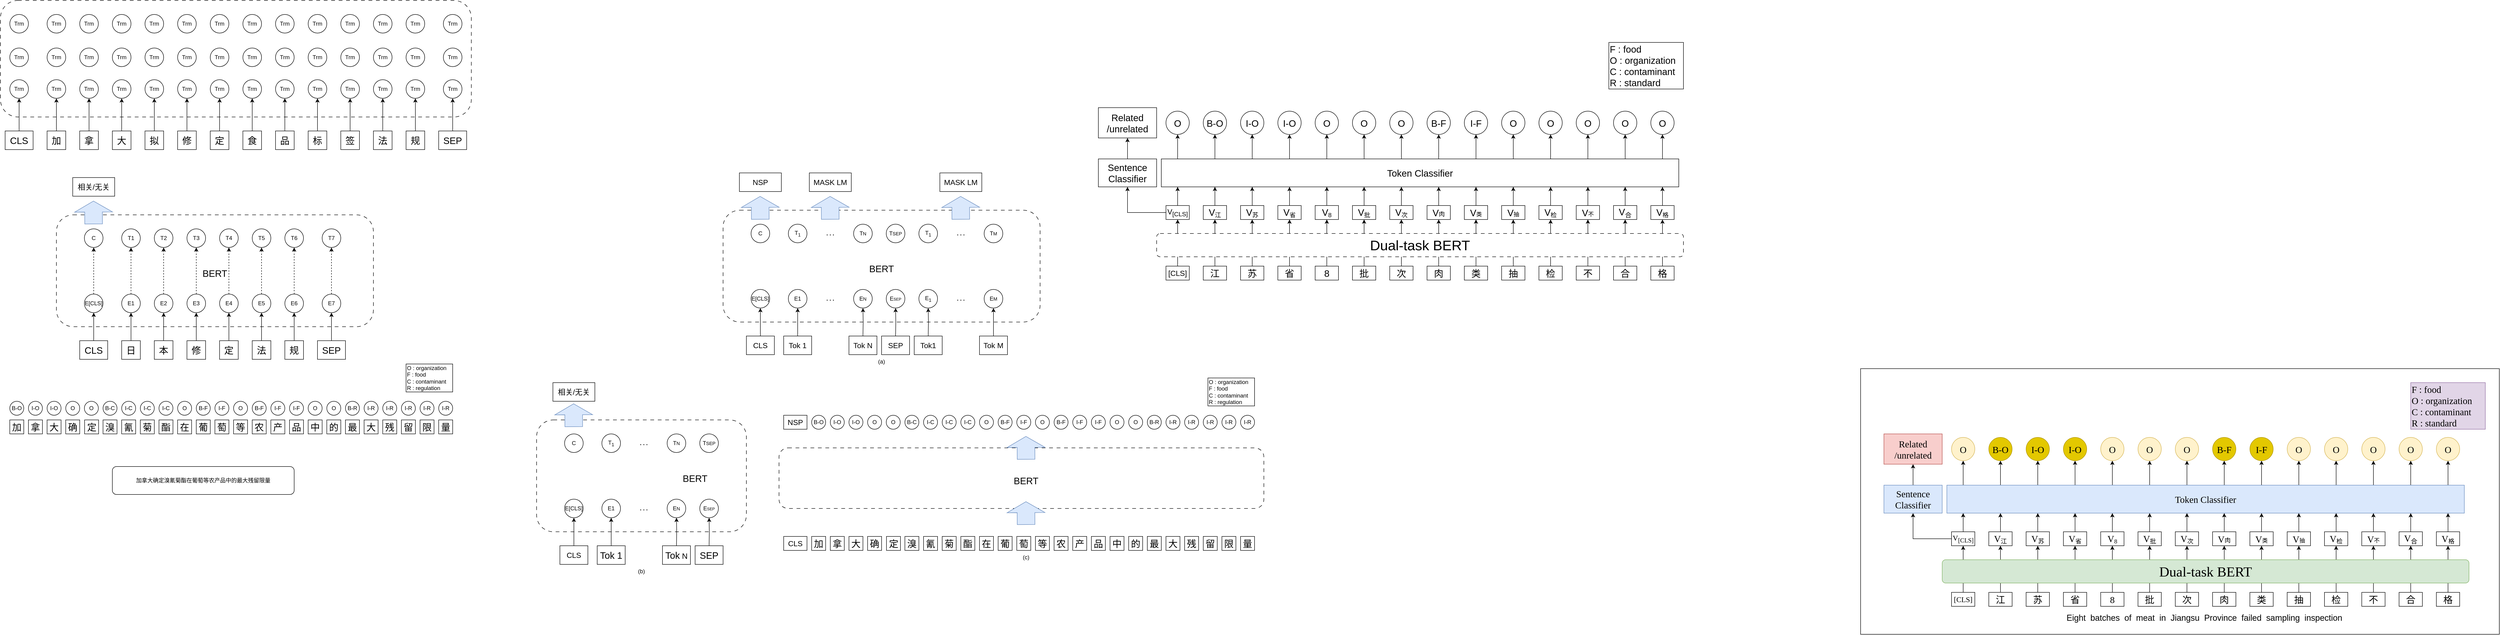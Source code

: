 <mxfile version="22.0.8" type="github">
  <diagram name="第 1 页" id="LdQ1cTDSZog4TV2DCeBu">
    <mxGraphModel dx="1833" dy="1124" grid="1" gridSize="10" guides="1" tooltips="1" connect="1" arrows="1" fold="1" page="1" pageScale="1" pageWidth="827" pageHeight="1169" math="0" shadow="0">
      <root>
        <mxCell id="0" />
        <mxCell id="1" parent="0" />
        <mxCell id="HO29WN1G2fx3HP-p2ERO-304" value="" style="rounded=0;whiteSpace=wrap;html=1;fontFamily=Times New Roman;" parent="1" vertex="1">
          <mxGeometry x="4150" y="1260" width="1370" height="570" as="geometry" />
        </mxCell>
        <mxCell id="czQiMBR5TgbwtpitNcuJ-91" value="" style="rounded=1;whiteSpace=wrap;html=1;dashed=1;dashPattern=8 8;" parent="1" vertex="1">
          <mxGeometry x="160" y="470" width="1010" height="250" as="geometry" />
        </mxCell>
        <mxCell id="czQiMBR5TgbwtpitNcuJ-93" value="" style="edgeStyle=orthogonalEdgeStyle;rounded=0;orthogonalLoop=1;jettySize=auto;html=1;" parent="1" source="czQiMBR5TgbwtpitNcuJ-1" target="czQiMBR5TgbwtpitNcuJ-31" edge="1">
          <mxGeometry relative="1" as="geometry" />
        </mxCell>
        <mxCell id="czQiMBR5TgbwtpitNcuJ-1" value="&lt;font style=&quot;font-size: 20px;&quot;&gt;加&lt;/font&gt;" style="rounded=0;whiteSpace=wrap;html=1;" parent="1" vertex="1">
          <mxGeometry x="260" y="750" width="40" height="40" as="geometry" />
        </mxCell>
        <mxCell id="czQiMBR5TgbwtpitNcuJ-92" value="" style="edgeStyle=orthogonalEdgeStyle;rounded=0;orthogonalLoop=1;jettySize=auto;html=1;" parent="1" source="czQiMBR5TgbwtpitNcuJ-2" target="czQiMBR5TgbwtpitNcuJ-37" edge="1">
          <mxGeometry relative="1" as="geometry" />
        </mxCell>
        <mxCell id="czQiMBR5TgbwtpitNcuJ-2" value="&lt;font style=&quot;font-size: 20px;&quot;&gt;拿&lt;/font&gt;" style="rounded=0;whiteSpace=wrap;html=1;" parent="1" vertex="1">
          <mxGeometry x="330" y="750" width="40" height="40" as="geometry" />
        </mxCell>
        <mxCell id="czQiMBR5TgbwtpitNcuJ-90" value="" style="edgeStyle=orthogonalEdgeStyle;rounded=0;orthogonalLoop=1;jettySize=auto;html=1;" parent="1" source="czQiMBR5TgbwtpitNcuJ-3" target="czQiMBR5TgbwtpitNcuJ-39" edge="1">
          <mxGeometry relative="1" as="geometry" />
        </mxCell>
        <mxCell id="czQiMBR5TgbwtpitNcuJ-3" value="&lt;font style=&quot;font-size: 20px;&quot;&gt;大&lt;/font&gt;" style="rounded=0;whiteSpace=wrap;html=1;" parent="1" vertex="1">
          <mxGeometry x="400" y="750" width="40" height="40" as="geometry" />
        </mxCell>
        <mxCell id="czQiMBR5TgbwtpitNcuJ-95" value="" style="edgeStyle=orthogonalEdgeStyle;rounded=0;orthogonalLoop=1;jettySize=auto;html=1;" parent="1" source="czQiMBR5TgbwtpitNcuJ-4" target="czQiMBR5TgbwtpitNcuJ-40" edge="1">
          <mxGeometry relative="1" as="geometry" />
        </mxCell>
        <mxCell id="czQiMBR5TgbwtpitNcuJ-4" value="&lt;font style=&quot;font-size: 20px;&quot;&gt;拟&lt;/font&gt;" style="rounded=0;whiteSpace=wrap;html=1;" parent="1" vertex="1">
          <mxGeometry x="470" y="750" width="40" height="40" as="geometry" />
        </mxCell>
        <mxCell id="czQiMBR5TgbwtpitNcuJ-96" value="" style="edgeStyle=orthogonalEdgeStyle;rounded=0;orthogonalLoop=1;jettySize=auto;html=1;" parent="1" source="czQiMBR5TgbwtpitNcuJ-5" target="czQiMBR5TgbwtpitNcuJ-41" edge="1">
          <mxGeometry relative="1" as="geometry" />
        </mxCell>
        <mxCell id="czQiMBR5TgbwtpitNcuJ-5" value="&lt;font style=&quot;font-size: 20px;&quot;&gt;修&lt;/font&gt;" style="rounded=0;whiteSpace=wrap;html=1;" parent="1" vertex="1">
          <mxGeometry x="540" y="750" width="40" height="40" as="geometry" />
        </mxCell>
        <mxCell id="czQiMBR5TgbwtpitNcuJ-97" value="" style="edgeStyle=orthogonalEdgeStyle;rounded=0;orthogonalLoop=1;jettySize=auto;html=1;" parent="1" source="czQiMBR5TgbwtpitNcuJ-6" target="czQiMBR5TgbwtpitNcuJ-42" edge="1">
          <mxGeometry relative="1" as="geometry" />
        </mxCell>
        <mxCell id="czQiMBR5TgbwtpitNcuJ-6" value="&lt;font style=&quot;font-size: 20px;&quot;&gt;定&lt;/font&gt;" style="rounded=0;whiteSpace=wrap;html=1;" parent="1" vertex="1">
          <mxGeometry x="610" y="750" width="40" height="40" as="geometry" />
        </mxCell>
        <mxCell id="czQiMBR5TgbwtpitNcuJ-98" value="" style="edgeStyle=orthogonalEdgeStyle;rounded=0;orthogonalLoop=1;jettySize=auto;html=1;" parent="1" source="czQiMBR5TgbwtpitNcuJ-7" target="czQiMBR5TgbwtpitNcuJ-43" edge="1">
          <mxGeometry relative="1" as="geometry" />
        </mxCell>
        <mxCell id="czQiMBR5TgbwtpitNcuJ-7" value="&lt;font style=&quot;font-size: 20px;&quot;&gt;食&lt;/font&gt;" style="rounded=0;whiteSpace=wrap;html=1;" parent="1" vertex="1">
          <mxGeometry x="680" y="750" width="40" height="40" as="geometry" />
        </mxCell>
        <mxCell id="czQiMBR5TgbwtpitNcuJ-99" value="" style="edgeStyle=orthogonalEdgeStyle;rounded=0;orthogonalLoop=1;jettySize=auto;html=1;" parent="1" source="czQiMBR5TgbwtpitNcuJ-8" target="czQiMBR5TgbwtpitNcuJ-44" edge="1">
          <mxGeometry relative="1" as="geometry" />
        </mxCell>
        <mxCell id="czQiMBR5TgbwtpitNcuJ-8" value="&lt;font style=&quot;font-size: 20px;&quot;&gt;品&lt;/font&gt;" style="rounded=0;whiteSpace=wrap;html=1;" parent="1" vertex="1">
          <mxGeometry x="750" y="750" width="40" height="40" as="geometry" />
        </mxCell>
        <mxCell id="czQiMBR5TgbwtpitNcuJ-100" value="" style="edgeStyle=orthogonalEdgeStyle;rounded=0;orthogonalLoop=1;jettySize=auto;html=1;" parent="1" source="czQiMBR5TgbwtpitNcuJ-9" target="czQiMBR5TgbwtpitNcuJ-45" edge="1">
          <mxGeometry relative="1" as="geometry" />
        </mxCell>
        <mxCell id="czQiMBR5TgbwtpitNcuJ-9" value="&lt;font style=&quot;font-size: 20px;&quot;&gt;标&lt;/font&gt;" style="rounded=0;whiteSpace=wrap;html=1;" parent="1" vertex="1">
          <mxGeometry x="820" y="750" width="40" height="40" as="geometry" />
        </mxCell>
        <mxCell id="czQiMBR5TgbwtpitNcuJ-101" value="" style="edgeStyle=orthogonalEdgeStyle;rounded=0;orthogonalLoop=1;jettySize=auto;html=1;" parent="1" source="czQiMBR5TgbwtpitNcuJ-10" target="czQiMBR5TgbwtpitNcuJ-46" edge="1">
          <mxGeometry relative="1" as="geometry" />
        </mxCell>
        <mxCell id="czQiMBR5TgbwtpitNcuJ-10" value="&lt;font style=&quot;font-size: 20px;&quot;&gt;签&lt;/font&gt;" style="rounded=0;whiteSpace=wrap;html=1;" parent="1" vertex="1">
          <mxGeometry x="890" y="750" width="40" height="40" as="geometry" />
        </mxCell>
        <mxCell id="czQiMBR5TgbwtpitNcuJ-102" value="" style="edgeStyle=orthogonalEdgeStyle;rounded=0;orthogonalLoop=1;jettySize=auto;html=1;" parent="1" source="czQiMBR5TgbwtpitNcuJ-11" target="czQiMBR5TgbwtpitNcuJ-47" edge="1">
          <mxGeometry relative="1" as="geometry" />
        </mxCell>
        <mxCell id="czQiMBR5TgbwtpitNcuJ-11" value="&lt;font style=&quot;font-size: 20px;&quot;&gt;法&lt;/font&gt;" style="rounded=0;whiteSpace=wrap;html=1;" parent="1" vertex="1">
          <mxGeometry x="960" y="750" width="40" height="40" as="geometry" />
        </mxCell>
        <mxCell id="czQiMBR5TgbwtpitNcuJ-103" value="" style="edgeStyle=orthogonalEdgeStyle;rounded=0;orthogonalLoop=1;jettySize=auto;html=1;" parent="1" source="czQiMBR5TgbwtpitNcuJ-12" target="czQiMBR5TgbwtpitNcuJ-48" edge="1">
          <mxGeometry relative="1" as="geometry" />
        </mxCell>
        <mxCell id="czQiMBR5TgbwtpitNcuJ-12" value="&lt;font style=&quot;font-size: 20px;&quot;&gt;规&lt;/font&gt;" style="rounded=0;whiteSpace=wrap;html=1;" parent="1" vertex="1">
          <mxGeometry x="1030" y="750" width="40" height="40" as="geometry" />
        </mxCell>
        <mxCell id="czQiMBR5TgbwtpitNcuJ-94" value="" style="edgeStyle=orthogonalEdgeStyle;rounded=0;orthogonalLoop=1;jettySize=auto;html=1;" parent="1" source="czQiMBR5TgbwtpitNcuJ-13" target="czQiMBR5TgbwtpitNcuJ-38" edge="1">
          <mxGeometry relative="1" as="geometry" />
        </mxCell>
        <mxCell id="czQiMBR5TgbwtpitNcuJ-13" value="&lt;font style=&quot;font-size: 20px;&quot;&gt;CLS&lt;/font&gt;" style="rounded=0;whiteSpace=wrap;html=1;" parent="1" vertex="1">
          <mxGeometry x="170" y="750" width="60" height="40" as="geometry" />
        </mxCell>
        <mxCell id="czQiMBR5TgbwtpitNcuJ-104" value="" style="edgeStyle=orthogonalEdgeStyle;rounded=0;orthogonalLoop=1;jettySize=auto;html=1;" parent="1" source="czQiMBR5TgbwtpitNcuJ-14" target="czQiMBR5TgbwtpitNcuJ-49" edge="1">
          <mxGeometry relative="1" as="geometry" />
        </mxCell>
        <mxCell id="czQiMBR5TgbwtpitNcuJ-14" value="&lt;span style=&quot;font-size: 20px;&quot;&gt;SEP&lt;/span&gt;" style="rounded=0;whiteSpace=wrap;html=1;" parent="1" vertex="1">
          <mxGeometry x="1100" y="750" width="60" height="40" as="geometry" />
        </mxCell>
        <mxCell id="czQiMBR5TgbwtpitNcuJ-31" value="Trm" style="ellipse;whiteSpace=wrap;html=1;aspect=fixed;" parent="1" vertex="1">
          <mxGeometry x="260" y="640" width="40" height="40" as="geometry" />
        </mxCell>
        <mxCell id="czQiMBR5TgbwtpitNcuJ-37" value="Trm" style="ellipse;whiteSpace=wrap;html=1;aspect=fixed;" parent="1" vertex="1">
          <mxGeometry x="330" y="640" width="40" height="40" as="geometry" />
        </mxCell>
        <mxCell id="czQiMBR5TgbwtpitNcuJ-38" value="Trm" style="ellipse;whiteSpace=wrap;html=1;aspect=fixed;" parent="1" vertex="1">
          <mxGeometry x="180" y="640" width="40" height="40" as="geometry" />
        </mxCell>
        <mxCell id="czQiMBR5TgbwtpitNcuJ-39" value="Trm" style="ellipse;whiteSpace=wrap;html=1;aspect=fixed;" parent="1" vertex="1">
          <mxGeometry x="400" y="640" width="40" height="40" as="geometry" />
        </mxCell>
        <mxCell id="czQiMBR5TgbwtpitNcuJ-40" value="Trm" style="ellipse;whiteSpace=wrap;html=1;aspect=fixed;" parent="1" vertex="1">
          <mxGeometry x="470" y="640" width="40" height="40" as="geometry" />
        </mxCell>
        <mxCell id="czQiMBR5TgbwtpitNcuJ-41" value="Trm" style="ellipse;whiteSpace=wrap;html=1;aspect=fixed;" parent="1" vertex="1">
          <mxGeometry x="540" y="640" width="40" height="40" as="geometry" />
        </mxCell>
        <mxCell id="czQiMBR5TgbwtpitNcuJ-42" value="Trm" style="ellipse;whiteSpace=wrap;html=1;aspect=fixed;" parent="1" vertex="1">
          <mxGeometry x="610" y="640" width="40" height="40" as="geometry" />
        </mxCell>
        <mxCell id="czQiMBR5TgbwtpitNcuJ-43" value="Trm" style="ellipse;whiteSpace=wrap;html=1;aspect=fixed;" parent="1" vertex="1">
          <mxGeometry x="680" y="640" width="40" height="40" as="geometry" />
        </mxCell>
        <mxCell id="czQiMBR5TgbwtpitNcuJ-44" value="Trm" style="ellipse;whiteSpace=wrap;html=1;aspect=fixed;" parent="1" vertex="1">
          <mxGeometry x="750" y="640" width="40" height="40" as="geometry" />
        </mxCell>
        <mxCell id="czQiMBR5TgbwtpitNcuJ-45" value="Trm" style="ellipse;whiteSpace=wrap;html=1;aspect=fixed;" parent="1" vertex="1">
          <mxGeometry x="820" y="640" width="40" height="40" as="geometry" />
        </mxCell>
        <mxCell id="czQiMBR5TgbwtpitNcuJ-46" value="Trm" style="ellipse;whiteSpace=wrap;html=1;aspect=fixed;" parent="1" vertex="1">
          <mxGeometry x="890" y="640" width="40" height="40" as="geometry" />
        </mxCell>
        <mxCell id="czQiMBR5TgbwtpitNcuJ-47" value="Trm" style="ellipse;whiteSpace=wrap;html=1;aspect=fixed;" parent="1" vertex="1">
          <mxGeometry x="960" y="640" width="40" height="40" as="geometry" />
        </mxCell>
        <mxCell id="czQiMBR5TgbwtpitNcuJ-48" value="Trm" style="ellipse;whiteSpace=wrap;html=1;aspect=fixed;" parent="1" vertex="1">
          <mxGeometry x="1030" y="640" width="40" height="40" as="geometry" />
        </mxCell>
        <mxCell id="czQiMBR5TgbwtpitNcuJ-49" value="Trm" style="ellipse;whiteSpace=wrap;html=1;aspect=fixed;" parent="1" vertex="1">
          <mxGeometry x="1110" y="640" width="40" height="40" as="geometry" />
        </mxCell>
        <mxCell id="czQiMBR5TgbwtpitNcuJ-50" value="Trm" style="ellipse;whiteSpace=wrap;html=1;aspect=fixed;" parent="1" vertex="1">
          <mxGeometry x="260" y="572" width="40" height="40" as="geometry" />
        </mxCell>
        <mxCell id="czQiMBR5TgbwtpitNcuJ-51" value="Trm" style="ellipse;whiteSpace=wrap;html=1;aspect=fixed;" parent="1" vertex="1">
          <mxGeometry x="330" y="572" width="40" height="40" as="geometry" />
        </mxCell>
        <mxCell id="czQiMBR5TgbwtpitNcuJ-52" value="Trm" style="ellipse;whiteSpace=wrap;html=1;aspect=fixed;" parent="1" vertex="1">
          <mxGeometry x="180" y="572" width="40" height="40" as="geometry" />
        </mxCell>
        <mxCell id="czQiMBR5TgbwtpitNcuJ-53" value="Trm" style="ellipse;whiteSpace=wrap;html=1;aspect=fixed;" parent="1" vertex="1">
          <mxGeometry x="400" y="572" width="40" height="40" as="geometry" />
        </mxCell>
        <mxCell id="czQiMBR5TgbwtpitNcuJ-54" value="Trm" style="ellipse;whiteSpace=wrap;html=1;aspect=fixed;" parent="1" vertex="1">
          <mxGeometry x="470" y="572" width="40" height="40" as="geometry" />
        </mxCell>
        <mxCell id="czQiMBR5TgbwtpitNcuJ-55" value="Trm" style="ellipse;whiteSpace=wrap;html=1;aspect=fixed;" parent="1" vertex="1">
          <mxGeometry x="540" y="572" width="40" height="40" as="geometry" />
        </mxCell>
        <mxCell id="czQiMBR5TgbwtpitNcuJ-56" value="Trm" style="ellipse;whiteSpace=wrap;html=1;aspect=fixed;" parent="1" vertex="1">
          <mxGeometry x="610" y="572" width="40" height="40" as="geometry" />
        </mxCell>
        <mxCell id="czQiMBR5TgbwtpitNcuJ-57" value="Trm" style="ellipse;whiteSpace=wrap;html=1;aspect=fixed;" parent="1" vertex="1">
          <mxGeometry x="680" y="572" width="40" height="40" as="geometry" />
        </mxCell>
        <mxCell id="czQiMBR5TgbwtpitNcuJ-58" value="Trm" style="ellipse;whiteSpace=wrap;html=1;aspect=fixed;" parent="1" vertex="1">
          <mxGeometry x="750" y="572" width="40" height="40" as="geometry" />
        </mxCell>
        <mxCell id="czQiMBR5TgbwtpitNcuJ-59" value="Trm" style="ellipse;whiteSpace=wrap;html=1;aspect=fixed;" parent="1" vertex="1">
          <mxGeometry x="820" y="572" width="40" height="40" as="geometry" />
        </mxCell>
        <mxCell id="czQiMBR5TgbwtpitNcuJ-60" value="Trm" style="ellipse;whiteSpace=wrap;html=1;aspect=fixed;" parent="1" vertex="1">
          <mxGeometry x="890" y="572" width="40" height="40" as="geometry" />
        </mxCell>
        <mxCell id="czQiMBR5TgbwtpitNcuJ-61" value="Trm" style="ellipse;whiteSpace=wrap;html=1;aspect=fixed;" parent="1" vertex="1">
          <mxGeometry x="960" y="572" width="40" height="40" as="geometry" />
        </mxCell>
        <mxCell id="czQiMBR5TgbwtpitNcuJ-62" value="Trm" style="ellipse;whiteSpace=wrap;html=1;aspect=fixed;" parent="1" vertex="1">
          <mxGeometry x="1030" y="572" width="40" height="40" as="geometry" />
        </mxCell>
        <mxCell id="czQiMBR5TgbwtpitNcuJ-63" value="Trm" style="ellipse;whiteSpace=wrap;html=1;aspect=fixed;" parent="1" vertex="1">
          <mxGeometry x="1110" y="572" width="40" height="40" as="geometry" />
        </mxCell>
        <mxCell id="czQiMBR5TgbwtpitNcuJ-64" value="Trm" style="ellipse;whiteSpace=wrap;html=1;aspect=fixed;" parent="1" vertex="1">
          <mxGeometry x="260" y="500" width="40" height="40" as="geometry" />
        </mxCell>
        <mxCell id="czQiMBR5TgbwtpitNcuJ-65" value="Trm" style="ellipse;whiteSpace=wrap;html=1;aspect=fixed;" parent="1" vertex="1">
          <mxGeometry x="330" y="500" width="40" height="40" as="geometry" />
        </mxCell>
        <mxCell id="czQiMBR5TgbwtpitNcuJ-66" value="Trm" style="ellipse;whiteSpace=wrap;html=1;aspect=fixed;" parent="1" vertex="1">
          <mxGeometry x="180" y="500" width="40" height="40" as="geometry" />
        </mxCell>
        <mxCell id="czQiMBR5TgbwtpitNcuJ-67" value="Trm" style="ellipse;whiteSpace=wrap;html=1;aspect=fixed;" parent="1" vertex="1">
          <mxGeometry x="400" y="500" width="40" height="40" as="geometry" />
        </mxCell>
        <mxCell id="czQiMBR5TgbwtpitNcuJ-68" value="Trm" style="ellipse;whiteSpace=wrap;html=1;aspect=fixed;" parent="1" vertex="1">
          <mxGeometry x="470" y="500" width="40" height="40" as="geometry" />
        </mxCell>
        <mxCell id="czQiMBR5TgbwtpitNcuJ-69" value="Trm" style="ellipse;whiteSpace=wrap;html=1;aspect=fixed;" parent="1" vertex="1">
          <mxGeometry x="540" y="500" width="40" height="40" as="geometry" />
        </mxCell>
        <mxCell id="czQiMBR5TgbwtpitNcuJ-70" value="Trm" style="ellipse;whiteSpace=wrap;html=1;aspect=fixed;" parent="1" vertex="1">
          <mxGeometry x="610" y="500" width="40" height="40" as="geometry" />
        </mxCell>
        <mxCell id="czQiMBR5TgbwtpitNcuJ-71" value="Trm" style="ellipse;whiteSpace=wrap;html=1;aspect=fixed;" parent="1" vertex="1">
          <mxGeometry x="680" y="500" width="40" height="40" as="geometry" />
        </mxCell>
        <mxCell id="czQiMBR5TgbwtpitNcuJ-72" value="Trm" style="ellipse;whiteSpace=wrap;html=1;aspect=fixed;" parent="1" vertex="1">
          <mxGeometry x="750" y="500" width="40" height="40" as="geometry" />
        </mxCell>
        <mxCell id="czQiMBR5TgbwtpitNcuJ-73" value="Trm" style="ellipse;whiteSpace=wrap;html=1;aspect=fixed;" parent="1" vertex="1">
          <mxGeometry x="820" y="500" width="40" height="40" as="geometry" />
        </mxCell>
        <mxCell id="czQiMBR5TgbwtpitNcuJ-74" value="Trm" style="ellipse;whiteSpace=wrap;html=1;aspect=fixed;" parent="1" vertex="1">
          <mxGeometry x="890" y="500" width="40" height="40" as="geometry" />
        </mxCell>
        <mxCell id="czQiMBR5TgbwtpitNcuJ-75" value="Trm" style="ellipse;whiteSpace=wrap;html=1;aspect=fixed;" parent="1" vertex="1">
          <mxGeometry x="960" y="500" width="40" height="40" as="geometry" />
        </mxCell>
        <mxCell id="czQiMBR5TgbwtpitNcuJ-76" value="Trm" style="ellipse;whiteSpace=wrap;html=1;aspect=fixed;" parent="1" vertex="1">
          <mxGeometry x="1030" y="500" width="40" height="40" as="geometry" />
        </mxCell>
        <mxCell id="czQiMBR5TgbwtpitNcuJ-77" value="Trm" style="ellipse;whiteSpace=wrap;html=1;aspect=fixed;" parent="1" vertex="1">
          <mxGeometry x="1110" y="500" width="40" height="40" as="geometry" />
        </mxCell>
        <mxCell id="czQiMBR5TgbwtpitNcuJ-107" value="" style="rounded=1;whiteSpace=wrap;html=1;dashed=1;dashPattern=8 8;" parent="1" vertex="1">
          <mxGeometry x="280" y="930" width="680" height="240" as="geometry" />
        </mxCell>
        <mxCell id="czQiMBR5TgbwtpitNcuJ-108" value="" style="edgeStyle=orthogonalEdgeStyle;rounded=0;orthogonalLoop=1;jettySize=auto;html=1;" parent="1" source="czQiMBR5TgbwtpitNcuJ-109" target="czQiMBR5TgbwtpitNcuJ-136" edge="1">
          <mxGeometry relative="1" as="geometry" />
        </mxCell>
        <mxCell id="czQiMBR5TgbwtpitNcuJ-109" value="&lt;span style=&quot;font-size: 20px;&quot;&gt;日&lt;/span&gt;" style="rounded=0;whiteSpace=wrap;html=1;" parent="1" vertex="1">
          <mxGeometry x="420" y="1200" width="40" height="40" as="geometry" />
        </mxCell>
        <mxCell id="czQiMBR5TgbwtpitNcuJ-110" value="" style="edgeStyle=orthogonalEdgeStyle;rounded=0;orthogonalLoop=1;jettySize=auto;html=1;" parent="1" source="czQiMBR5TgbwtpitNcuJ-111" target="czQiMBR5TgbwtpitNcuJ-137" edge="1">
          <mxGeometry relative="1" as="geometry" />
        </mxCell>
        <mxCell id="czQiMBR5TgbwtpitNcuJ-111" value="&lt;font style=&quot;font-size: 20px;&quot;&gt;本&lt;/font&gt;" style="rounded=0;whiteSpace=wrap;html=1;" parent="1" vertex="1">
          <mxGeometry x="490" y="1200" width="40" height="40" as="geometry" />
        </mxCell>
        <mxCell id="czQiMBR5TgbwtpitNcuJ-116" value="" style="edgeStyle=orthogonalEdgeStyle;rounded=0;orthogonalLoop=1;jettySize=auto;html=1;" parent="1" source="czQiMBR5TgbwtpitNcuJ-117" target="czQiMBR5TgbwtpitNcuJ-141" edge="1">
          <mxGeometry relative="1" as="geometry" />
        </mxCell>
        <mxCell id="czQiMBR5TgbwtpitNcuJ-117" value="&lt;font style=&quot;font-size: 20px;&quot;&gt;修&lt;/font&gt;" style="rounded=0;whiteSpace=wrap;html=1;" parent="1" vertex="1">
          <mxGeometry x="560" y="1200" width="40" height="40" as="geometry" />
        </mxCell>
        <mxCell id="czQiMBR5TgbwtpitNcuJ-118" value="" style="edgeStyle=orthogonalEdgeStyle;rounded=0;orthogonalLoop=1;jettySize=auto;html=1;" parent="1" source="czQiMBR5TgbwtpitNcuJ-119" target="czQiMBR5TgbwtpitNcuJ-142" edge="1">
          <mxGeometry relative="1" as="geometry" />
        </mxCell>
        <mxCell id="czQiMBR5TgbwtpitNcuJ-119" value="&lt;font style=&quot;font-size: 20px;&quot;&gt;定&lt;/font&gt;" style="rounded=0;whiteSpace=wrap;html=1;" parent="1" vertex="1">
          <mxGeometry x="630" y="1200" width="40" height="40" as="geometry" />
        </mxCell>
        <mxCell id="czQiMBR5TgbwtpitNcuJ-128" value="" style="edgeStyle=orthogonalEdgeStyle;rounded=0;orthogonalLoop=1;jettySize=auto;html=1;" parent="1" source="czQiMBR5TgbwtpitNcuJ-129" target="czQiMBR5TgbwtpitNcuJ-147" edge="1">
          <mxGeometry relative="1" as="geometry" />
        </mxCell>
        <mxCell id="czQiMBR5TgbwtpitNcuJ-129" value="&lt;font style=&quot;font-size: 20px;&quot;&gt;法&lt;/font&gt;" style="rounded=0;whiteSpace=wrap;html=1;" parent="1" vertex="1">
          <mxGeometry x="700" y="1200" width="40" height="40" as="geometry" />
        </mxCell>
        <mxCell id="czQiMBR5TgbwtpitNcuJ-130" value="" style="edgeStyle=orthogonalEdgeStyle;rounded=0;orthogonalLoop=1;jettySize=auto;html=1;" parent="1" source="czQiMBR5TgbwtpitNcuJ-131" target="czQiMBR5TgbwtpitNcuJ-148" edge="1">
          <mxGeometry relative="1" as="geometry" />
        </mxCell>
        <mxCell id="czQiMBR5TgbwtpitNcuJ-131" value="&lt;font style=&quot;font-size: 20px;&quot;&gt;规&lt;/font&gt;" style="rounded=0;whiteSpace=wrap;html=1;" parent="1" vertex="1">
          <mxGeometry x="770" y="1200" width="40" height="40" as="geometry" />
        </mxCell>
        <mxCell id="czQiMBR5TgbwtpitNcuJ-132" value="" style="edgeStyle=orthogonalEdgeStyle;rounded=0;orthogonalLoop=1;jettySize=auto;html=1;" parent="1" source="czQiMBR5TgbwtpitNcuJ-133" target="czQiMBR5TgbwtpitNcuJ-138" edge="1">
          <mxGeometry relative="1" as="geometry" />
        </mxCell>
        <mxCell id="czQiMBR5TgbwtpitNcuJ-133" value="&lt;font style=&quot;font-size: 20px;&quot;&gt;CLS&lt;/font&gt;" style="rounded=0;whiteSpace=wrap;html=1;" parent="1" vertex="1">
          <mxGeometry x="330" y="1200" width="60" height="40" as="geometry" />
        </mxCell>
        <mxCell id="czQiMBR5TgbwtpitNcuJ-134" value="" style="edgeStyle=orthogonalEdgeStyle;rounded=0;orthogonalLoop=1;jettySize=auto;html=1;" parent="1" source="czQiMBR5TgbwtpitNcuJ-135" target="czQiMBR5TgbwtpitNcuJ-149" edge="1">
          <mxGeometry relative="1" as="geometry" />
        </mxCell>
        <mxCell id="czQiMBR5TgbwtpitNcuJ-135" value="&lt;span style=&quot;font-size: 20px;&quot;&gt;SEP&lt;/span&gt;" style="rounded=0;whiteSpace=wrap;html=1;" parent="1" vertex="1">
          <mxGeometry x="840" y="1200" width="60" height="40" as="geometry" />
        </mxCell>
        <mxCell id="czQiMBR5TgbwtpitNcuJ-191" value="" style="edgeStyle=orthogonalEdgeStyle;rounded=0;orthogonalLoop=1;jettySize=auto;html=1;dashed=1;" parent="1" source="czQiMBR5TgbwtpitNcuJ-136" target="czQiMBR5TgbwtpitNcuJ-150" edge="1">
          <mxGeometry relative="1" as="geometry" />
        </mxCell>
        <mxCell id="czQiMBR5TgbwtpitNcuJ-136" value="E1" style="ellipse;whiteSpace=wrap;html=1;aspect=fixed;" parent="1" vertex="1">
          <mxGeometry x="420" y="1100" width="40" height="40" as="geometry" />
        </mxCell>
        <mxCell id="czQiMBR5TgbwtpitNcuJ-192" value="" style="edgeStyle=orthogonalEdgeStyle;rounded=0;orthogonalLoop=1;jettySize=auto;html=1;dashed=1;" parent="1" source="czQiMBR5TgbwtpitNcuJ-137" target="czQiMBR5TgbwtpitNcuJ-151" edge="1">
          <mxGeometry relative="1" as="geometry" />
        </mxCell>
        <mxCell id="czQiMBR5TgbwtpitNcuJ-137" value="E2" style="ellipse;whiteSpace=wrap;html=1;aspect=fixed;" parent="1" vertex="1">
          <mxGeometry x="490" y="1100" width="40" height="40" as="geometry" />
        </mxCell>
        <mxCell id="czQiMBR5TgbwtpitNcuJ-188" style="edgeStyle=orthogonalEdgeStyle;rounded=0;orthogonalLoop=1;jettySize=auto;html=1;entryX=0.5;entryY=1;entryDx=0;entryDy=0;dashed=1;" parent="1" source="czQiMBR5TgbwtpitNcuJ-138" target="czQiMBR5TgbwtpitNcuJ-152" edge="1">
          <mxGeometry relative="1" as="geometry" />
        </mxCell>
        <mxCell id="czQiMBR5TgbwtpitNcuJ-138" value="E[CLS]" style="ellipse;whiteSpace=wrap;html=1;aspect=fixed;" parent="1" vertex="1">
          <mxGeometry x="340" y="1100" width="40" height="40" as="geometry" />
        </mxCell>
        <mxCell id="czQiMBR5TgbwtpitNcuJ-193" value="" style="edgeStyle=orthogonalEdgeStyle;rounded=0;orthogonalLoop=1;jettySize=auto;html=1;dashed=1;" parent="1" source="czQiMBR5TgbwtpitNcuJ-141" target="czQiMBR5TgbwtpitNcuJ-155" edge="1">
          <mxGeometry relative="1" as="geometry" />
        </mxCell>
        <mxCell id="czQiMBR5TgbwtpitNcuJ-141" value="E3" style="ellipse;whiteSpace=wrap;html=1;aspect=fixed;" parent="1" vertex="1">
          <mxGeometry x="560" y="1100" width="40" height="40" as="geometry" />
        </mxCell>
        <mxCell id="czQiMBR5TgbwtpitNcuJ-194" value="" style="edgeStyle=orthogonalEdgeStyle;rounded=0;orthogonalLoop=1;jettySize=auto;html=1;dashed=1;" parent="1" source="czQiMBR5TgbwtpitNcuJ-142" target="czQiMBR5TgbwtpitNcuJ-156" edge="1">
          <mxGeometry relative="1" as="geometry" />
        </mxCell>
        <mxCell id="czQiMBR5TgbwtpitNcuJ-142" value="E4" style="ellipse;whiteSpace=wrap;html=1;aspect=fixed;" parent="1" vertex="1">
          <mxGeometry x="630" y="1100" width="40" height="40" as="geometry" />
        </mxCell>
        <mxCell id="czQiMBR5TgbwtpitNcuJ-195" value="" style="edgeStyle=orthogonalEdgeStyle;rounded=0;orthogonalLoop=1;jettySize=auto;html=1;dashed=1;" parent="1" source="czQiMBR5TgbwtpitNcuJ-147" target="czQiMBR5TgbwtpitNcuJ-161" edge="1">
          <mxGeometry relative="1" as="geometry" />
        </mxCell>
        <mxCell id="czQiMBR5TgbwtpitNcuJ-147" value="E5" style="ellipse;whiteSpace=wrap;html=1;aspect=fixed;" parent="1" vertex="1">
          <mxGeometry x="700" y="1100" width="40" height="40" as="geometry" />
        </mxCell>
        <mxCell id="czQiMBR5TgbwtpitNcuJ-196" value="" style="edgeStyle=orthogonalEdgeStyle;rounded=0;orthogonalLoop=1;jettySize=auto;html=1;dashed=1;" parent="1" source="czQiMBR5TgbwtpitNcuJ-148" target="czQiMBR5TgbwtpitNcuJ-162" edge="1">
          <mxGeometry relative="1" as="geometry" />
        </mxCell>
        <mxCell id="czQiMBR5TgbwtpitNcuJ-148" value="E6" style="ellipse;whiteSpace=wrap;html=1;aspect=fixed;" parent="1" vertex="1">
          <mxGeometry x="770" y="1100" width="40" height="40" as="geometry" />
        </mxCell>
        <mxCell id="czQiMBR5TgbwtpitNcuJ-197" value="" style="edgeStyle=orthogonalEdgeStyle;rounded=0;orthogonalLoop=1;jettySize=auto;html=1;dashed=1;" parent="1" source="czQiMBR5TgbwtpitNcuJ-149" target="czQiMBR5TgbwtpitNcuJ-163" edge="1">
          <mxGeometry relative="1" as="geometry" />
        </mxCell>
        <mxCell id="czQiMBR5TgbwtpitNcuJ-149" value="E7" style="ellipse;whiteSpace=wrap;html=1;aspect=fixed;" parent="1" vertex="1">
          <mxGeometry x="850" y="1100" width="40" height="40" as="geometry" />
        </mxCell>
        <mxCell id="czQiMBR5TgbwtpitNcuJ-150" value="T1" style="ellipse;whiteSpace=wrap;html=1;aspect=fixed;" parent="1" vertex="1">
          <mxGeometry x="420" y="960" width="40" height="40" as="geometry" />
        </mxCell>
        <mxCell id="czQiMBR5TgbwtpitNcuJ-151" value="T2" style="ellipse;whiteSpace=wrap;html=1;aspect=fixed;" parent="1" vertex="1">
          <mxGeometry x="490" y="960" width="40" height="40" as="geometry" />
        </mxCell>
        <mxCell id="czQiMBR5TgbwtpitNcuJ-152" value="C" style="ellipse;whiteSpace=wrap;html=1;aspect=fixed;" parent="1" vertex="1">
          <mxGeometry x="340" y="960" width="40" height="40" as="geometry" />
        </mxCell>
        <mxCell id="czQiMBR5TgbwtpitNcuJ-155" value="T3" style="ellipse;whiteSpace=wrap;html=1;aspect=fixed;" parent="1" vertex="1">
          <mxGeometry x="560" y="960" width="40" height="40" as="geometry" />
        </mxCell>
        <mxCell id="czQiMBR5TgbwtpitNcuJ-156" value="T4" style="ellipse;whiteSpace=wrap;html=1;aspect=fixed;" parent="1" vertex="1">
          <mxGeometry x="630" y="960" width="40" height="40" as="geometry" />
        </mxCell>
        <mxCell id="czQiMBR5TgbwtpitNcuJ-161" value="T5" style="ellipse;whiteSpace=wrap;html=1;aspect=fixed;" parent="1" vertex="1">
          <mxGeometry x="700" y="960" width="40" height="40" as="geometry" />
        </mxCell>
        <mxCell id="czQiMBR5TgbwtpitNcuJ-162" value="T6" style="ellipse;whiteSpace=wrap;html=1;aspect=fixed;" parent="1" vertex="1">
          <mxGeometry x="770" y="960" width="40" height="40" as="geometry" />
        </mxCell>
        <mxCell id="czQiMBR5TgbwtpitNcuJ-163" value="T7" style="ellipse;whiteSpace=wrap;html=1;aspect=fixed;" parent="1" vertex="1">
          <mxGeometry x="850" y="960" width="40" height="40" as="geometry" />
        </mxCell>
        <mxCell id="czQiMBR5TgbwtpitNcuJ-187" value="&lt;font style=&quot;font-size: 20px;&quot;&gt;BERT&lt;/font&gt;" style="text;html=1;strokeColor=none;fillColor=none;align=center;verticalAlign=middle;whiteSpace=wrap;rounded=0;" parent="1" vertex="1">
          <mxGeometry x="590" y="1040" width="60" height="30" as="geometry" />
        </mxCell>
        <mxCell id="czQiMBR5TgbwtpitNcuJ-199" value="" style="shape=flexArrow;endArrow=classic;html=1;rounded=0;endWidth=42.069;endSize=7.483;width=37.931;fillColor=#dae8fc;strokeColor=#6c8ebf;" parent="1" edge="1">
          <mxGeometry width="50" height="50" relative="1" as="geometry">
            <mxPoint x="359.81" y="950" as="sourcePoint" />
            <mxPoint x="359.5" y="900" as="targetPoint" />
          </mxGeometry>
        </mxCell>
        <mxCell id="czQiMBR5TgbwtpitNcuJ-200" value="&lt;font style=&quot;font-size: 16px;&quot;&gt;相关/无关&lt;/font&gt;" style="rounded=0;whiteSpace=wrap;html=1;" parent="1" vertex="1">
          <mxGeometry x="315" y="850" width="90" height="40" as="geometry" />
        </mxCell>
        <mxCell id="czQiMBR5TgbwtpitNcuJ-204" value="加拿大确定溴氰菊酯在葡萄等农产品中的最大残留限量" style="rounded=1;whiteSpace=wrap;html=1;" parent="1" vertex="1">
          <mxGeometry x="400" y="1470" width="390" height="60" as="geometry" />
        </mxCell>
        <mxCell id="czQiMBR5TgbwtpitNcuJ-205" value="&lt;font style=&quot;font-size: 20px;&quot;&gt;加&lt;/font&gt;" style="rounded=0;whiteSpace=wrap;html=1;" parent="1" vertex="1">
          <mxGeometry x="180" y="1370" width="30" height="30" as="geometry" />
        </mxCell>
        <mxCell id="czQiMBR5TgbwtpitNcuJ-218" value="&lt;span style=&quot;font-size: 20px;&quot;&gt;拿&lt;/span&gt;" style="rounded=0;whiteSpace=wrap;html=1;" parent="1" vertex="1">
          <mxGeometry x="220" y="1370" width="30" height="30" as="geometry" />
        </mxCell>
        <mxCell id="czQiMBR5TgbwtpitNcuJ-219" value="&lt;span style=&quot;font-size: 20px;&quot;&gt;大&lt;/span&gt;" style="rounded=0;whiteSpace=wrap;html=1;" parent="1" vertex="1">
          <mxGeometry x="260" y="1370" width="30" height="30" as="geometry" />
        </mxCell>
        <mxCell id="czQiMBR5TgbwtpitNcuJ-221" value="&lt;span style=&quot;font-size: 20px;&quot;&gt;确&lt;/span&gt;" style="rounded=0;whiteSpace=wrap;html=1;" parent="1" vertex="1">
          <mxGeometry x="300" y="1370" width="30" height="30" as="geometry" />
        </mxCell>
        <mxCell id="czQiMBR5TgbwtpitNcuJ-222" value="&lt;span style=&quot;font-size: 20px;&quot;&gt;定&lt;/span&gt;" style="rounded=0;whiteSpace=wrap;html=1;" parent="1" vertex="1">
          <mxGeometry x="340.5" y="1370" width="30" height="30" as="geometry" />
        </mxCell>
        <mxCell id="czQiMBR5TgbwtpitNcuJ-223" value="&lt;font style=&quot;font-size: 20px;&quot;&gt;溴&lt;/font&gt;" style="rounded=0;whiteSpace=wrap;html=1;" parent="1" vertex="1">
          <mxGeometry x="380" y="1370" width="30" height="30" as="geometry" />
        </mxCell>
        <mxCell id="czQiMBR5TgbwtpitNcuJ-224" value="&lt;font style=&quot;font-size: 20px;&quot;&gt;氰&lt;/font&gt;" style="rounded=0;whiteSpace=wrap;html=1;" parent="1" vertex="1">
          <mxGeometry x="420" y="1370" width="30" height="30" as="geometry" />
        </mxCell>
        <mxCell id="czQiMBR5TgbwtpitNcuJ-225" value="&lt;font style=&quot;font-size: 20px;&quot;&gt;菊&lt;/font&gt;" style="rounded=0;whiteSpace=wrap;html=1;" parent="1" vertex="1">
          <mxGeometry x="460" y="1370" width="30" height="30" as="geometry" />
        </mxCell>
        <mxCell id="czQiMBR5TgbwtpitNcuJ-226" value="&lt;font style=&quot;font-size: 20px;&quot;&gt;酯&lt;/font&gt;" style="rounded=0;whiteSpace=wrap;html=1;" parent="1" vertex="1">
          <mxGeometry x="500" y="1370" width="30" height="30" as="geometry" />
        </mxCell>
        <mxCell id="czQiMBR5TgbwtpitNcuJ-227" value="&lt;span style=&quot;font-size: 20px;&quot;&gt;在&lt;/span&gt;" style="rounded=0;whiteSpace=wrap;html=1;" parent="1" vertex="1">
          <mxGeometry x="540" y="1370" width="30" height="30" as="geometry" />
        </mxCell>
        <mxCell id="czQiMBR5TgbwtpitNcuJ-228" value="&lt;span style=&quot;font-size: 20px;&quot;&gt;葡&lt;/span&gt;" style="rounded=0;whiteSpace=wrap;html=1;" parent="1" vertex="1">
          <mxGeometry x="580" y="1370" width="30" height="30" as="geometry" />
        </mxCell>
        <mxCell id="czQiMBR5TgbwtpitNcuJ-229" value="&lt;span style=&quot;font-size: 20px;&quot;&gt;萄&lt;/span&gt;" style="rounded=0;whiteSpace=wrap;html=1;" parent="1" vertex="1">
          <mxGeometry x="620" y="1370" width="30" height="30" as="geometry" />
        </mxCell>
        <mxCell id="czQiMBR5TgbwtpitNcuJ-230" value="&lt;span style=&quot;font-size: 20px;&quot;&gt;等&lt;/span&gt;" style="rounded=0;whiteSpace=wrap;html=1;" parent="1" vertex="1">
          <mxGeometry x="660" y="1370" width="30" height="30" as="geometry" />
        </mxCell>
        <mxCell id="czQiMBR5TgbwtpitNcuJ-231" value="&lt;span style=&quot;font-size: 20px;&quot;&gt;农&lt;/span&gt;" style="rounded=0;whiteSpace=wrap;html=1;" parent="1" vertex="1">
          <mxGeometry x="700" y="1370" width="30" height="30" as="geometry" />
        </mxCell>
        <mxCell id="czQiMBR5TgbwtpitNcuJ-232" value="&lt;span style=&quot;font-size: 20px;&quot;&gt;产&lt;/span&gt;" style="rounded=0;whiteSpace=wrap;html=1;" parent="1" vertex="1">
          <mxGeometry x="740" y="1370" width="30" height="30" as="geometry" />
        </mxCell>
        <mxCell id="czQiMBR5TgbwtpitNcuJ-233" value="&lt;span style=&quot;font-size: 20px;&quot;&gt;品&lt;/span&gt;" style="rounded=0;whiteSpace=wrap;html=1;" parent="1" vertex="1">
          <mxGeometry x="780" y="1370" width="30" height="30" as="geometry" />
        </mxCell>
        <mxCell id="czQiMBR5TgbwtpitNcuJ-234" value="&lt;span style=&quot;font-size: 20px;&quot;&gt;中&lt;/span&gt;" style="rounded=0;whiteSpace=wrap;html=1;" parent="1" vertex="1">
          <mxGeometry x="820" y="1370" width="30" height="30" as="geometry" />
        </mxCell>
        <mxCell id="czQiMBR5TgbwtpitNcuJ-235" value="&lt;span style=&quot;font-size: 20px;&quot;&gt;的&lt;/span&gt;" style="rounded=0;whiteSpace=wrap;html=1;" parent="1" vertex="1">
          <mxGeometry x="860" y="1370" width="30" height="30" as="geometry" />
        </mxCell>
        <mxCell id="czQiMBR5TgbwtpitNcuJ-236" value="&lt;span style=&quot;font-size: 20px;&quot;&gt;最&lt;/span&gt;" style="rounded=0;whiteSpace=wrap;html=1;" parent="1" vertex="1">
          <mxGeometry x="900" y="1370" width="30" height="30" as="geometry" />
        </mxCell>
        <mxCell id="czQiMBR5TgbwtpitNcuJ-237" value="&lt;span style=&quot;font-size: 20px;&quot;&gt;大&lt;/span&gt;" style="rounded=0;whiteSpace=wrap;html=1;" parent="1" vertex="1">
          <mxGeometry x="940" y="1370" width="30" height="30" as="geometry" />
        </mxCell>
        <mxCell id="czQiMBR5TgbwtpitNcuJ-238" value="&lt;span style=&quot;font-size: 20px;&quot;&gt;残&lt;/span&gt;" style="rounded=0;whiteSpace=wrap;html=1;" parent="1" vertex="1">
          <mxGeometry x="980" y="1370" width="30" height="30" as="geometry" />
        </mxCell>
        <mxCell id="czQiMBR5TgbwtpitNcuJ-239" value="&lt;span style=&quot;font-size: 20px;&quot;&gt;留&lt;/span&gt;" style="rounded=0;whiteSpace=wrap;html=1;" parent="1" vertex="1">
          <mxGeometry x="1020" y="1370" width="30" height="30" as="geometry" />
        </mxCell>
        <mxCell id="czQiMBR5TgbwtpitNcuJ-240" value="&lt;span style=&quot;font-size: 20px;&quot;&gt;限&lt;/span&gt;" style="rounded=0;whiteSpace=wrap;html=1;" parent="1" vertex="1">
          <mxGeometry x="1060" y="1370" width="30" height="30" as="geometry" />
        </mxCell>
        <mxCell id="czQiMBR5TgbwtpitNcuJ-241" value="&lt;span style=&quot;font-size: 20px;&quot;&gt;量&lt;/span&gt;" style="rounded=0;whiteSpace=wrap;html=1;" parent="1" vertex="1">
          <mxGeometry x="1100" y="1370" width="30" height="30" as="geometry" />
        </mxCell>
        <mxCell id="czQiMBR5TgbwtpitNcuJ-242" value="B-O" style="ellipse;whiteSpace=wrap;html=1;aspect=fixed;" parent="1" vertex="1">
          <mxGeometry x="180" y="1330" width="30" height="30" as="geometry" />
        </mxCell>
        <mxCell id="czQiMBR5TgbwtpitNcuJ-244" value="I-O" style="ellipse;whiteSpace=wrap;html=1;aspect=fixed;" parent="1" vertex="1">
          <mxGeometry x="220" y="1330" width="30" height="30" as="geometry" />
        </mxCell>
        <mxCell id="czQiMBR5TgbwtpitNcuJ-245" value="I-O" style="ellipse;whiteSpace=wrap;html=1;aspect=fixed;" parent="1" vertex="1">
          <mxGeometry x="260" y="1330" width="30" height="30" as="geometry" />
        </mxCell>
        <mxCell id="czQiMBR5TgbwtpitNcuJ-246" value="O" style="ellipse;whiteSpace=wrap;html=1;aspect=fixed;" parent="1" vertex="1">
          <mxGeometry x="300" y="1330" width="30" height="30" as="geometry" />
        </mxCell>
        <mxCell id="czQiMBR5TgbwtpitNcuJ-247" value="O" style="ellipse;whiteSpace=wrap;html=1;aspect=fixed;" parent="1" vertex="1">
          <mxGeometry x="340" y="1330" width="30" height="30" as="geometry" />
        </mxCell>
        <mxCell id="czQiMBR5TgbwtpitNcuJ-248" value="B-C" style="ellipse;whiteSpace=wrap;html=1;aspect=fixed;" parent="1" vertex="1">
          <mxGeometry x="380" y="1330" width="30" height="30" as="geometry" />
        </mxCell>
        <mxCell id="czQiMBR5TgbwtpitNcuJ-249" value="I-C" style="ellipse;whiteSpace=wrap;html=1;aspect=fixed;" parent="1" vertex="1">
          <mxGeometry x="420" y="1330" width="30" height="30" as="geometry" />
        </mxCell>
        <mxCell id="czQiMBR5TgbwtpitNcuJ-250" value="I-C" style="ellipse;whiteSpace=wrap;html=1;aspect=fixed;" parent="1" vertex="1">
          <mxGeometry x="460" y="1330" width="30" height="30" as="geometry" />
        </mxCell>
        <mxCell id="czQiMBR5TgbwtpitNcuJ-251" value="I-C" style="ellipse;whiteSpace=wrap;html=1;aspect=fixed;" parent="1" vertex="1">
          <mxGeometry x="500" y="1330" width="30" height="30" as="geometry" />
        </mxCell>
        <mxCell id="czQiMBR5TgbwtpitNcuJ-252" value="O" style="ellipse;whiteSpace=wrap;html=1;aspect=fixed;" parent="1" vertex="1">
          <mxGeometry x="540" y="1330" width="30" height="30" as="geometry" />
        </mxCell>
        <mxCell id="czQiMBR5TgbwtpitNcuJ-253" value="B-F" style="ellipse;whiteSpace=wrap;html=1;aspect=fixed;" parent="1" vertex="1">
          <mxGeometry x="580" y="1330" width="30" height="30" as="geometry" />
        </mxCell>
        <mxCell id="czQiMBR5TgbwtpitNcuJ-254" value="I-F" style="ellipse;whiteSpace=wrap;html=1;aspect=fixed;" parent="1" vertex="1">
          <mxGeometry x="620" y="1330" width="30" height="30" as="geometry" />
        </mxCell>
        <mxCell id="czQiMBR5TgbwtpitNcuJ-255" value="O" style="ellipse;whiteSpace=wrap;html=1;aspect=fixed;" parent="1" vertex="1">
          <mxGeometry x="660" y="1330" width="30" height="30" as="geometry" />
        </mxCell>
        <mxCell id="czQiMBR5TgbwtpitNcuJ-256" value="B-F" style="ellipse;whiteSpace=wrap;html=1;aspect=fixed;" parent="1" vertex="1">
          <mxGeometry x="700" y="1330" width="30" height="30" as="geometry" />
        </mxCell>
        <mxCell id="czQiMBR5TgbwtpitNcuJ-257" value="I-F" style="ellipse;whiteSpace=wrap;html=1;aspect=fixed;" parent="1" vertex="1">
          <mxGeometry x="740" y="1330" width="30" height="30" as="geometry" />
        </mxCell>
        <mxCell id="czQiMBR5TgbwtpitNcuJ-258" value="I-F" style="ellipse;whiteSpace=wrap;html=1;aspect=fixed;" parent="1" vertex="1">
          <mxGeometry x="780" y="1330" width="30" height="30" as="geometry" />
        </mxCell>
        <mxCell id="czQiMBR5TgbwtpitNcuJ-259" value="O" style="ellipse;whiteSpace=wrap;html=1;aspect=fixed;" parent="1" vertex="1">
          <mxGeometry x="820" y="1330" width="30" height="30" as="geometry" />
        </mxCell>
        <mxCell id="czQiMBR5TgbwtpitNcuJ-260" value="O" style="ellipse;whiteSpace=wrap;html=1;aspect=fixed;" parent="1" vertex="1">
          <mxGeometry x="860" y="1330" width="30" height="30" as="geometry" />
        </mxCell>
        <mxCell id="czQiMBR5TgbwtpitNcuJ-261" value="B-R" style="ellipse;whiteSpace=wrap;html=1;aspect=fixed;" parent="1" vertex="1">
          <mxGeometry x="900" y="1330" width="30" height="30" as="geometry" />
        </mxCell>
        <mxCell id="czQiMBR5TgbwtpitNcuJ-262" value="I-R" style="ellipse;whiteSpace=wrap;html=1;aspect=fixed;" parent="1" vertex="1">
          <mxGeometry x="940" y="1330" width="30" height="30" as="geometry" />
        </mxCell>
        <mxCell id="czQiMBR5TgbwtpitNcuJ-263" value="I-R" style="ellipse;whiteSpace=wrap;html=1;aspect=fixed;" parent="1" vertex="1">
          <mxGeometry x="980" y="1330" width="30" height="30" as="geometry" />
        </mxCell>
        <mxCell id="czQiMBR5TgbwtpitNcuJ-264" value="I-R" style="ellipse;whiteSpace=wrap;html=1;aspect=fixed;" parent="1" vertex="1">
          <mxGeometry x="1020" y="1330" width="30" height="30" as="geometry" />
        </mxCell>
        <mxCell id="czQiMBR5TgbwtpitNcuJ-265" value="I-R" style="ellipse;whiteSpace=wrap;html=1;aspect=fixed;" parent="1" vertex="1">
          <mxGeometry x="1060" y="1330" width="30" height="30" as="geometry" />
        </mxCell>
        <mxCell id="czQiMBR5TgbwtpitNcuJ-266" value="I-R" style="ellipse;whiteSpace=wrap;html=1;aspect=fixed;" parent="1" vertex="1">
          <mxGeometry x="1100" y="1330" width="30" height="30" as="geometry" />
        </mxCell>
        <mxCell id="czQiMBR5TgbwtpitNcuJ-270" value="O : organization&lt;br&gt;F : food&lt;br&gt;C : contaminant&lt;br&gt;R : regulation" style="rounded=0;whiteSpace=wrap;html=1;align=left;" parent="1" vertex="1">
          <mxGeometry x="1030" y="1250" width="100" height="60" as="geometry" />
        </mxCell>
        <mxCell id="tvVFQ6ipTUifbH3146N--45" value="" style="rounded=1;whiteSpace=wrap;html=1;dashed=1;dashPattern=8 8;" parent="1" vertex="1">
          <mxGeometry x="1710" y="920" width="680" height="240" as="geometry" />
        </mxCell>
        <mxCell id="tvVFQ6ipTUifbH3146N--46" value="" style="edgeStyle=orthogonalEdgeStyle;rounded=0;orthogonalLoop=1;jettySize=auto;html=1;" parent="1" source="tvVFQ6ipTUifbH3146N--47" target="tvVFQ6ipTUifbH3146N--63" edge="1">
          <mxGeometry relative="1" as="geometry" />
        </mxCell>
        <mxCell id="tvVFQ6ipTUifbH3146N--47" value="&lt;font style=&quot;font-size: 16px;&quot;&gt;Tok 1&lt;/font&gt;" style="rounded=0;whiteSpace=wrap;html=1;" parent="1" vertex="1">
          <mxGeometry x="1840" y="1190" width="60" height="40" as="geometry" />
        </mxCell>
        <mxCell id="tvVFQ6ipTUifbH3146N--50" value="" style="edgeStyle=orthogonalEdgeStyle;rounded=0;orthogonalLoop=1;jettySize=auto;html=1;" parent="1" target="tvVFQ6ipTUifbH3146N--69" edge="1">
          <mxGeometry relative="1" as="geometry">
            <mxPoint x="2010" y="1190" as="sourcePoint" />
          </mxGeometry>
        </mxCell>
        <mxCell id="tvVFQ6ipTUifbH3146N--52" value="" style="edgeStyle=orthogonalEdgeStyle;rounded=0;orthogonalLoop=1;jettySize=auto;html=1;" parent="1" target="tvVFQ6ipTUifbH3146N--71" edge="1">
          <mxGeometry relative="1" as="geometry">
            <mxPoint x="2080" y="1190" as="sourcePoint" />
          </mxGeometry>
        </mxCell>
        <mxCell id="tvVFQ6ipTUifbH3146N--54" value="" style="edgeStyle=orthogonalEdgeStyle;rounded=0;orthogonalLoop=1;jettySize=auto;html=1;" parent="1" target="tvVFQ6ipTUifbH3146N--73" edge="1">
          <mxGeometry relative="1" as="geometry">
            <mxPoint x="2150" y="1190" as="sourcePoint" />
          </mxGeometry>
        </mxCell>
        <mxCell id="tvVFQ6ipTUifbH3146N--56" value="" style="edgeStyle=orthogonalEdgeStyle;rounded=0;orthogonalLoop=1;jettySize=auto;html=1;" parent="1" edge="1">
          <mxGeometry relative="1" as="geometry">
            <mxPoint x="2290" y="1190" as="sourcePoint" />
            <mxPoint x="2290" y="1130" as="targetPoint" />
          </mxGeometry>
        </mxCell>
        <mxCell id="tvVFQ6ipTUifbH3146N--58" value="" style="edgeStyle=orthogonalEdgeStyle;rounded=0;orthogonalLoop=1;jettySize=auto;html=1;" parent="1" source="tvVFQ6ipTUifbH3146N--59" target="tvVFQ6ipTUifbH3146N--67" edge="1">
          <mxGeometry relative="1" as="geometry" />
        </mxCell>
        <mxCell id="tvVFQ6ipTUifbH3146N--59" value="&lt;font style=&quot;font-size: 16px;&quot;&gt;CLS&lt;/font&gt;" style="rounded=0;whiteSpace=wrap;html=1;" parent="1" vertex="1">
          <mxGeometry x="1760" y="1190" width="60" height="40" as="geometry" />
        </mxCell>
        <mxCell id="tvVFQ6ipTUifbH3146N--63" value="E1" style="ellipse;whiteSpace=wrap;html=1;aspect=fixed;" parent="1" vertex="1">
          <mxGeometry x="1850" y="1090" width="40" height="40" as="geometry" />
        </mxCell>
        <mxCell id="tvVFQ6ipTUifbH3146N--67" value="E[CLS]" style="ellipse;whiteSpace=wrap;html=1;aspect=fixed;" parent="1" vertex="1">
          <mxGeometry x="1770" y="1090" width="40" height="40" as="geometry" />
        </mxCell>
        <mxCell id="tvVFQ6ipTUifbH3146N--69" value="E&lt;span style=&quot;font-size: 10px;&quot;&gt;N&lt;/span&gt;" style="ellipse;whiteSpace=wrap;html=1;aspect=fixed;" parent="1" vertex="1">
          <mxGeometry x="1990" y="1090" width="40" height="40" as="geometry" />
        </mxCell>
        <mxCell id="tvVFQ6ipTUifbH3146N--71" value="E&lt;span style=&quot;font-size: 8.333px;&quot;&gt;SEP&lt;/span&gt;" style="ellipse;whiteSpace=wrap;html=1;aspect=fixed;" parent="1" vertex="1">
          <mxGeometry x="2060" y="1090" width="40" height="40" as="geometry" />
        </mxCell>
        <mxCell id="tvVFQ6ipTUifbH3146N--73" value="E&lt;sub&gt;1&lt;/sub&gt;" style="ellipse;whiteSpace=wrap;html=1;aspect=fixed;" parent="1" vertex="1">
          <mxGeometry x="2130" y="1090" width="40" height="40" as="geometry" />
        </mxCell>
        <mxCell id="tvVFQ6ipTUifbH3146N--78" value="T&lt;sub&gt;1&lt;/sub&gt;" style="ellipse;whiteSpace=wrap;html=1;aspect=fixed;" parent="1" vertex="1">
          <mxGeometry x="1850" y="950" width="40" height="40" as="geometry" />
        </mxCell>
        <mxCell id="tvVFQ6ipTUifbH3146N--80" value="C" style="ellipse;whiteSpace=wrap;html=1;aspect=fixed;" parent="1" vertex="1">
          <mxGeometry x="1770" y="950" width="40" height="40" as="geometry" />
        </mxCell>
        <mxCell id="tvVFQ6ipTUifbH3146N--81" value="T&lt;span style=&quot;font-size: 10px;&quot;&gt;N&lt;/span&gt;" style="ellipse;whiteSpace=wrap;html=1;aspect=fixed;" parent="1" vertex="1">
          <mxGeometry x="1990" y="950" width="40" height="40" as="geometry" />
        </mxCell>
        <mxCell id="tvVFQ6ipTUifbH3146N--82" value="T&lt;span style=&quot;font-size: 10px;&quot;&gt;SEP&lt;/span&gt;" style="ellipse;whiteSpace=wrap;html=1;aspect=fixed;" parent="1" vertex="1">
          <mxGeometry x="2060" y="950" width="40" height="40" as="geometry" />
        </mxCell>
        <mxCell id="tvVFQ6ipTUifbH3146N--83" value="T&lt;sub&gt;1&lt;/sub&gt;" style="ellipse;whiteSpace=wrap;html=1;aspect=fixed;" parent="1" vertex="1">
          <mxGeometry x="2130" y="950" width="40" height="40" as="geometry" />
        </mxCell>
        <mxCell id="tvVFQ6ipTUifbH3146N--86" value="&lt;font style=&quot;font-size: 20px;&quot;&gt;BERT&lt;/font&gt;" style="text;html=1;strokeColor=none;fillColor=none;align=center;verticalAlign=middle;whiteSpace=wrap;rounded=0;" parent="1" vertex="1">
          <mxGeometry x="2020" y="1030" width="60" height="30" as="geometry" />
        </mxCell>
        <mxCell id="tvVFQ6ipTUifbH3146N--87" value="" style="shape=flexArrow;endArrow=classic;html=1;rounded=0;endWidth=42.069;endSize=7.483;width=37.931;fillColor=#dae8fc;strokeColor=#6c8ebf;" parent="1" edge="1">
          <mxGeometry width="50" height="50" relative="1" as="geometry">
            <mxPoint x="1789.81" y="940" as="sourcePoint" />
            <mxPoint x="1789.5" y="890" as="targetPoint" />
          </mxGeometry>
        </mxCell>
        <mxCell id="tvVFQ6ipTUifbH3146N--88" value="&lt;font style=&quot;font-size: 16px;&quot;&gt;NSP&lt;/font&gt;" style="rounded=0;whiteSpace=wrap;html=1;" parent="1" vertex="1">
          <mxGeometry x="1745" y="840" width="90" height="40" as="geometry" />
        </mxCell>
        <mxCell id="tvVFQ6ipTUifbH3146N--89" value="&lt;b&gt;. . .&lt;/b&gt;" style="text;html=1;strokeColor=none;fillColor=none;align=center;verticalAlign=middle;whiteSpace=wrap;rounded=0;" parent="1" vertex="1">
          <mxGeometry x="1910" y="955" width="60" height="30" as="geometry" />
        </mxCell>
        <mxCell id="tvVFQ6ipTUifbH3146N--90" value="T&lt;span style=&quot;font-size: 10px;&quot;&gt;M&lt;/span&gt;" style="ellipse;whiteSpace=wrap;html=1;aspect=fixed;" parent="1" vertex="1">
          <mxGeometry x="2270" y="950" width="40" height="40" as="geometry" />
        </mxCell>
        <mxCell id="tvVFQ6ipTUifbH3146N--91" value="" style="shape=flexArrow;endArrow=classic;html=1;rounded=0;endWidth=42.069;endSize=7.483;width=37.931;fillColor=#dae8fc;strokeColor=#6c8ebf;" parent="1" edge="1">
          <mxGeometry width="50" height="50" relative="1" as="geometry">
            <mxPoint x="1939.88" y="940" as="sourcePoint" />
            <mxPoint x="1939.57" y="890" as="targetPoint" />
          </mxGeometry>
        </mxCell>
        <mxCell id="tvVFQ6ipTUifbH3146N--92" value="&lt;span style=&quot;font-size: 16px;&quot;&gt;MASK LM&lt;/span&gt;" style="rounded=0;whiteSpace=wrap;html=1;" parent="1" vertex="1">
          <mxGeometry x="1895" y="840" width="90" height="40" as="geometry" />
        </mxCell>
        <mxCell id="tvVFQ6ipTUifbH3146N--93" value="&lt;font style=&quot;font-size: 16px;&quot;&gt;MASK LM&lt;/font&gt;" style="rounded=0;whiteSpace=wrap;html=1;" parent="1" vertex="1">
          <mxGeometry x="2175" y="840" width="90" height="40" as="geometry" />
        </mxCell>
        <mxCell id="tvVFQ6ipTUifbH3146N--94" value="E&lt;span style=&quot;font-size: 10px;&quot;&gt;M&lt;/span&gt;" style="ellipse;whiteSpace=wrap;html=1;aspect=fixed;" parent="1" vertex="1">
          <mxGeometry x="2270" y="1090" width="40" height="40" as="geometry" />
        </mxCell>
        <mxCell id="tvVFQ6ipTUifbH3146N--95" value="&lt;b&gt;. . .&lt;/b&gt;" style="text;html=1;strokeColor=none;fillColor=none;align=center;verticalAlign=middle;whiteSpace=wrap;rounded=0;" parent="1" vertex="1">
          <mxGeometry x="1910" y="1095" width="60" height="30" as="geometry" />
        </mxCell>
        <mxCell id="tvVFQ6ipTUifbH3146N--96" value="&lt;b&gt;. . .&lt;/b&gt;" style="text;html=1;strokeColor=none;fillColor=none;align=center;verticalAlign=middle;whiteSpace=wrap;rounded=0;" parent="1" vertex="1">
          <mxGeometry x="2190" y="1095" width="60" height="30" as="geometry" />
        </mxCell>
        <mxCell id="tvVFQ6ipTUifbH3146N--97" value="&lt;b&gt;. . .&lt;/b&gt;" style="text;html=1;strokeColor=none;fillColor=none;align=center;verticalAlign=middle;whiteSpace=wrap;rounded=0;" parent="1" vertex="1">
          <mxGeometry x="2190" y="955" width="60" height="30" as="geometry" />
        </mxCell>
        <mxCell id="tvVFQ6ipTUifbH3146N--99" value="&lt;font style=&quot;font-size: 16px;&quot;&gt;Tok&amp;nbsp;N&lt;/font&gt;" style="rounded=0;whiteSpace=wrap;html=1;" parent="1" vertex="1">
          <mxGeometry x="1980" y="1190" width="60" height="40" as="geometry" />
        </mxCell>
        <mxCell id="tvVFQ6ipTUifbH3146N--100" value="&lt;font style=&quot;font-size: 16px;&quot;&gt;SEP&lt;/font&gt;" style="rounded=0;whiteSpace=wrap;html=1;" parent="1" vertex="1">
          <mxGeometry x="2050" y="1190" width="60" height="40" as="geometry" />
        </mxCell>
        <mxCell id="tvVFQ6ipTUifbH3146N--101" value="&lt;font style=&quot;font-size: 16px;&quot;&gt;Tok1&lt;/font&gt;" style="rounded=0;whiteSpace=wrap;html=1;" parent="1" vertex="1">
          <mxGeometry x="2120" y="1190" width="60" height="40" as="geometry" />
        </mxCell>
        <mxCell id="tvVFQ6ipTUifbH3146N--102" value="&lt;font style=&quot;font-size: 16px;&quot;&gt;Tok M&lt;/font&gt;" style="rounded=0;whiteSpace=wrap;html=1;" parent="1" vertex="1">
          <mxGeometry x="2260" y="1190" width="60" height="40" as="geometry" />
        </mxCell>
        <mxCell id="tvVFQ6ipTUifbH3146N--103" value="" style="shape=flexArrow;endArrow=classic;html=1;rounded=0;endWidth=42.069;endSize=7.483;width=37.931;fillColor=#dae8fc;strokeColor=#6c8ebf;" parent="1" edge="1">
          <mxGeometry width="50" height="50" relative="1" as="geometry">
            <mxPoint x="2219.88" y="940" as="sourcePoint" />
            <mxPoint x="2219.57" y="890" as="targetPoint" />
          </mxGeometry>
        </mxCell>
        <mxCell id="tvVFQ6ipTUifbH3146N--213" value="" style="rounded=1;whiteSpace=wrap;html=1;dashed=1;dashPattern=8 8;" parent="1" vertex="1">
          <mxGeometry x="1310" y="1370" width="450" height="240" as="geometry" />
        </mxCell>
        <mxCell id="tvVFQ6ipTUifbH3146N--214" value="" style="edgeStyle=orthogonalEdgeStyle;rounded=0;orthogonalLoop=1;jettySize=auto;html=1;" parent="1" source="tvVFQ6ipTUifbH3146N--215" target="tvVFQ6ipTUifbH3146N--222" edge="1">
          <mxGeometry relative="1" as="geometry" />
        </mxCell>
        <mxCell id="tvVFQ6ipTUifbH3146N--215" value="&lt;span style=&quot;font-size: 20px;&quot;&gt;Tok 1&lt;/span&gt;" style="rounded=0;whiteSpace=wrap;html=1;" parent="1" vertex="1">
          <mxGeometry x="1440" y="1640" width="60" height="40" as="geometry" />
        </mxCell>
        <mxCell id="tvVFQ6ipTUifbH3146N--216" value="" style="edgeStyle=orthogonalEdgeStyle;rounded=0;orthogonalLoop=1;jettySize=auto;html=1;" parent="1" target="tvVFQ6ipTUifbH3146N--224" edge="1">
          <mxGeometry relative="1" as="geometry">
            <mxPoint x="1610" y="1640" as="sourcePoint" />
          </mxGeometry>
        </mxCell>
        <mxCell id="tvVFQ6ipTUifbH3146N--217" value="" style="edgeStyle=orthogonalEdgeStyle;rounded=0;orthogonalLoop=1;jettySize=auto;html=1;" parent="1" target="tvVFQ6ipTUifbH3146N--225" edge="1">
          <mxGeometry relative="1" as="geometry">
            <mxPoint x="1680" y="1640" as="sourcePoint" />
          </mxGeometry>
        </mxCell>
        <mxCell id="tvVFQ6ipTUifbH3146N--220" value="" style="edgeStyle=orthogonalEdgeStyle;rounded=0;orthogonalLoop=1;jettySize=auto;html=1;" parent="1" source="tvVFQ6ipTUifbH3146N--221" target="tvVFQ6ipTUifbH3146N--223" edge="1">
          <mxGeometry relative="1" as="geometry" />
        </mxCell>
        <mxCell id="tvVFQ6ipTUifbH3146N--221" value="&lt;font style=&quot;font-size: 16px;&quot;&gt;CLS&lt;/font&gt;" style="rounded=0;whiteSpace=wrap;html=1;" parent="1" vertex="1">
          <mxGeometry x="1360" y="1640" width="60" height="40" as="geometry" />
        </mxCell>
        <mxCell id="tvVFQ6ipTUifbH3146N--222" value="E1" style="ellipse;whiteSpace=wrap;html=1;aspect=fixed;" parent="1" vertex="1">
          <mxGeometry x="1450" y="1540" width="40" height="40" as="geometry" />
        </mxCell>
        <mxCell id="tvVFQ6ipTUifbH3146N--223" value="E[CLS]" style="ellipse;whiteSpace=wrap;html=1;aspect=fixed;" parent="1" vertex="1">
          <mxGeometry x="1370" y="1540" width="40" height="40" as="geometry" />
        </mxCell>
        <mxCell id="tvVFQ6ipTUifbH3146N--224" value="E&lt;span style=&quot;font-size: 10px;&quot;&gt;N&lt;/span&gt;" style="ellipse;whiteSpace=wrap;html=1;aspect=fixed;" parent="1" vertex="1">
          <mxGeometry x="1590" y="1540" width="40" height="40" as="geometry" />
        </mxCell>
        <mxCell id="tvVFQ6ipTUifbH3146N--225" value="E&lt;span style=&quot;font-size: 8.333px;&quot;&gt;SEP&lt;/span&gt;" style="ellipse;whiteSpace=wrap;html=1;aspect=fixed;" parent="1" vertex="1">
          <mxGeometry x="1660" y="1540" width="40" height="40" as="geometry" />
        </mxCell>
        <mxCell id="tvVFQ6ipTUifbH3146N--227" value="T&lt;sub&gt;1&lt;/sub&gt;" style="ellipse;whiteSpace=wrap;html=1;aspect=fixed;" parent="1" vertex="1">
          <mxGeometry x="1450" y="1400" width="40" height="40" as="geometry" />
        </mxCell>
        <mxCell id="tvVFQ6ipTUifbH3146N--228" value="C" style="ellipse;whiteSpace=wrap;html=1;aspect=fixed;" parent="1" vertex="1">
          <mxGeometry x="1370" y="1400" width="40" height="40" as="geometry" />
        </mxCell>
        <mxCell id="tvVFQ6ipTUifbH3146N--229" value="T&lt;span style=&quot;font-size: 10px;&quot;&gt;N&lt;/span&gt;" style="ellipse;whiteSpace=wrap;html=1;aspect=fixed;" parent="1" vertex="1">
          <mxGeometry x="1590" y="1400" width="40" height="40" as="geometry" />
        </mxCell>
        <mxCell id="tvVFQ6ipTUifbH3146N--230" value="T&lt;span style=&quot;font-size: 10px;&quot;&gt;SEP&lt;/span&gt;" style="ellipse;whiteSpace=wrap;html=1;aspect=fixed;" parent="1" vertex="1">
          <mxGeometry x="1660" y="1400" width="40" height="40" as="geometry" />
        </mxCell>
        <mxCell id="tvVFQ6ipTUifbH3146N--232" value="&lt;font style=&quot;font-size: 20px;&quot;&gt;BERT&lt;/font&gt;" style="text;html=1;strokeColor=none;fillColor=none;align=center;verticalAlign=middle;whiteSpace=wrap;rounded=0;" parent="1" vertex="1">
          <mxGeometry x="1620" y="1480" width="60" height="30" as="geometry" />
        </mxCell>
        <mxCell id="tvVFQ6ipTUifbH3146N--235" value="&lt;b&gt;. . .&lt;/b&gt;" style="text;html=1;strokeColor=none;fillColor=none;align=center;verticalAlign=middle;whiteSpace=wrap;rounded=0;" parent="1" vertex="1">
          <mxGeometry x="1510" y="1405" width="60" height="30" as="geometry" />
        </mxCell>
        <mxCell id="tvVFQ6ipTUifbH3146N--241" value="&lt;b&gt;. . .&lt;/b&gt;" style="text;html=1;strokeColor=none;fillColor=none;align=center;verticalAlign=middle;whiteSpace=wrap;rounded=0;" parent="1" vertex="1">
          <mxGeometry x="1510" y="1545" width="60" height="30" as="geometry" />
        </mxCell>
        <mxCell id="tvVFQ6ipTUifbH3146N--244" value="&lt;span style=&quot;font-size: 20px;&quot;&gt;Tok&lt;/span&gt;&lt;span style=&quot;font-size: 16.667px;&quot;&gt;&amp;nbsp;N&lt;/span&gt;" style="rounded=0;whiteSpace=wrap;html=1;" parent="1" vertex="1">
          <mxGeometry x="1580" y="1640" width="60" height="40" as="geometry" />
        </mxCell>
        <mxCell id="tvVFQ6ipTUifbH3146N--245" value="&lt;span style=&quot;font-size: 20px;&quot;&gt;SEP&lt;/span&gt;" style="rounded=0;whiteSpace=wrap;html=1;" parent="1" vertex="1">
          <mxGeometry x="1650" y="1640" width="60" height="40" as="geometry" />
        </mxCell>
        <mxCell id="tvVFQ6ipTUifbH3146N--248" value="" style="shape=flexArrow;endArrow=classic;html=1;rounded=0;endWidth=42.069;endSize=7.483;width=37.931;fillColor=#dae8fc;strokeColor=#6c8ebf;" parent="1" edge="1">
          <mxGeometry width="50" height="50" relative="1" as="geometry">
            <mxPoint x="1389.69" y="1385" as="sourcePoint" />
            <mxPoint x="1389.38" y="1335" as="targetPoint" />
          </mxGeometry>
        </mxCell>
        <mxCell id="tvVFQ6ipTUifbH3146N--249" value="&lt;font style=&quot;font-size: 16px;&quot;&gt;相关/无关&lt;/font&gt;" style="rounded=0;whiteSpace=wrap;html=1;" parent="1" vertex="1">
          <mxGeometry x="1345" y="1290" width="90" height="40" as="geometry" />
        </mxCell>
        <mxCell id="tvVFQ6ipTUifbH3146N--372" value="&lt;font style=&quot;font-size: 20px;&quot;&gt;加&lt;/font&gt;" style="rounded=0;whiteSpace=wrap;html=1;" parent="1" vertex="1">
          <mxGeometry x="1900" y="1620" width="30" height="30" as="geometry" />
        </mxCell>
        <mxCell id="tvVFQ6ipTUifbH3146N--373" value="&lt;span style=&quot;font-size: 20px;&quot;&gt;拿&lt;/span&gt;" style="rounded=0;whiteSpace=wrap;html=1;" parent="1" vertex="1">
          <mxGeometry x="1940" y="1620" width="30" height="30" as="geometry" />
        </mxCell>
        <mxCell id="tvVFQ6ipTUifbH3146N--374" value="&lt;span style=&quot;font-size: 20px;&quot;&gt;大&lt;/span&gt;" style="rounded=0;whiteSpace=wrap;html=1;" parent="1" vertex="1">
          <mxGeometry x="1980" y="1620" width="30" height="30" as="geometry" />
        </mxCell>
        <mxCell id="tvVFQ6ipTUifbH3146N--375" value="&lt;span style=&quot;font-size: 20px;&quot;&gt;确&lt;/span&gt;" style="rounded=0;whiteSpace=wrap;html=1;" parent="1" vertex="1">
          <mxGeometry x="2020" y="1620" width="30" height="30" as="geometry" />
        </mxCell>
        <mxCell id="tvVFQ6ipTUifbH3146N--376" value="&lt;span style=&quot;font-size: 20px;&quot;&gt;定&lt;/span&gt;" style="rounded=0;whiteSpace=wrap;html=1;" parent="1" vertex="1">
          <mxGeometry x="2060.5" y="1620" width="30" height="30" as="geometry" />
        </mxCell>
        <mxCell id="tvVFQ6ipTUifbH3146N--377" value="&lt;font style=&quot;font-size: 20px;&quot;&gt;溴&lt;/font&gt;" style="rounded=0;whiteSpace=wrap;html=1;" parent="1" vertex="1">
          <mxGeometry x="2100" y="1620" width="30" height="30" as="geometry" />
        </mxCell>
        <mxCell id="tvVFQ6ipTUifbH3146N--378" value="&lt;font style=&quot;font-size: 20px;&quot;&gt;氰&lt;/font&gt;" style="rounded=0;whiteSpace=wrap;html=1;" parent="1" vertex="1">
          <mxGeometry x="2140" y="1620" width="30" height="30" as="geometry" />
        </mxCell>
        <mxCell id="tvVFQ6ipTUifbH3146N--379" value="&lt;font style=&quot;font-size: 20px;&quot;&gt;菊&lt;/font&gt;" style="rounded=0;whiteSpace=wrap;html=1;" parent="1" vertex="1">
          <mxGeometry x="2180" y="1620" width="30" height="30" as="geometry" />
        </mxCell>
        <mxCell id="tvVFQ6ipTUifbH3146N--380" value="&lt;font style=&quot;font-size: 20px;&quot;&gt;酯&lt;/font&gt;" style="rounded=0;whiteSpace=wrap;html=1;" parent="1" vertex="1">
          <mxGeometry x="2220" y="1620" width="30" height="30" as="geometry" />
        </mxCell>
        <mxCell id="tvVFQ6ipTUifbH3146N--381" value="&lt;span style=&quot;font-size: 20px;&quot;&gt;在&lt;/span&gt;" style="rounded=0;whiteSpace=wrap;html=1;" parent="1" vertex="1">
          <mxGeometry x="2260" y="1620" width="30" height="30" as="geometry" />
        </mxCell>
        <mxCell id="tvVFQ6ipTUifbH3146N--382" value="&lt;span style=&quot;font-size: 20px;&quot;&gt;葡&lt;/span&gt;" style="rounded=0;whiteSpace=wrap;html=1;" parent="1" vertex="1">
          <mxGeometry x="2300" y="1620" width="30" height="30" as="geometry" />
        </mxCell>
        <mxCell id="tvVFQ6ipTUifbH3146N--383" value="&lt;span style=&quot;font-size: 20px;&quot;&gt;萄&lt;/span&gt;" style="rounded=0;whiteSpace=wrap;html=1;" parent="1" vertex="1">
          <mxGeometry x="2340" y="1620" width="30" height="30" as="geometry" />
        </mxCell>
        <mxCell id="tvVFQ6ipTUifbH3146N--384" value="&lt;span style=&quot;font-size: 20px;&quot;&gt;等&lt;/span&gt;" style="rounded=0;whiteSpace=wrap;html=1;" parent="1" vertex="1">
          <mxGeometry x="2380" y="1620" width="30" height="30" as="geometry" />
        </mxCell>
        <mxCell id="tvVFQ6ipTUifbH3146N--385" value="&lt;span style=&quot;font-size: 20px;&quot;&gt;农&lt;/span&gt;" style="rounded=0;whiteSpace=wrap;html=1;" parent="1" vertex="1">
          <mxGeometry x="2420" y="1620" width="30" height="30" as="geometry" />
        </mxCell>
        <mxCell id="tvVFQ6ipTUifbH3146N--386" value="&lt;span style=&quot;font-size: 20px;&quot;&gt;产&lt;/span&gt;" style="rounded=0;whiteSpace=wrap;html=1;" parent="1" vertex="1">
          <mxGeometry x="2460" y="1620" width="30" height="30" as="geometry" />
        </mxCell>
        <mxCell id="tvVFQ6ipTUifbH3146N--387" value="&lt;span style=&quot;font-size: 20px;&quot;&gt;品&lt;/span&gt;" style="rounded=0;whiteSpace=wrap;html=1;" parent="1" vertex="1">
          <mxGeometry x="2500" y="1620" width="30" height="30" as="geometry" />
        </mxCell>
        <mxCell id="tvVFQ6ipTUifbH3146N--388" value="&lt;span style=&quot;font-size: 20px;&quot;&gt;中&lt;/span&gt;" style="rounded=0;whiteSpace=wrap;html=1;" parent="1" vertex="1">
          <mxGeometry x="2540" y="1620" width="30" height="30" as="geometry" />
        </mxCell>
        <mxCell id="tvVFQ6ipTUifbH3146N--389" value="&lt;span style=&quot;font-size: 20px;&quot;&gt;的&lt;/span&gt;" style="rounded=0;whiteSpace=wrap;html=1;" parent="1" vertex="1">
          <mxGeometry x="2580" y="1620" width="30" height="30" as="geometry" />
        </mxCell>
        <mxCell id="tvVFQ6ipTUifbH3146N--390" value="&lt;span style=&quot;font-size: 20px;&quot;&gt;最&lt;/span&gt;" style="rounded=0;whiteSpace=wrap;html=1;" parent="1" vertex="1">
          <mxGeometry x="2620" y="1620" width="30" height="30" as="geometry" />
        </mxCell>
        <mxCell id="tvVFQ6ipTUifbH3146N--391" value="&lt;span style=&quot;font-size: 20px;&quot;&gt;大&lt;/span&gt;" style="rounded=0;whiteSpace=wrap;html=1;" parent="1" vertex="1">
          <mxGeometry x="2660" y="1620" width="30" height="30" as="geometry" />
        </mxCell>
        <mxCell id="tvVFQ6ipTUifbH3146N--392" value="&lt;span style=&quot;font-size: 20px;&quot;&gt;残&lt;/span&gt;" style="rounded=0;whiteSpace=wrap;html=1;" parent="1" vertex="1">
          <mxGeometry x="2700" y="1620" width="30" height="30" as="geometry" />
        </mxCell>
        <mxCell id="tvVFQ6ipTUifbH3146N--393" value="&lt;span style=&quot;font-size: 20px;&quot;&gt;留&lt;/span&gt;" style="rounded=0;whiteSpace=wrap;html=1;" parent="1" vertex="1">
          <mxGeometry x="2740" y="1620" width="30" height="30" as="geometry" />
        </mxCell>
        <mxCell id="tvVFQ6ipTUifbH3146N--394" value="&lt;span style=&quot;font-size: 20px;&quot;&gt;限&lt;/span&gt;" style="rounded=0;whiteSpace=wrap;html=1;" parent="1" vertex="1">
          <mxGeometry x="2780" y="1620" width="30" height="30" as="geometry" />
        </mxCell>
        <mxCell id="tvVFQ6ipTUifbH3146N--395" value="&lt;span style=&quot;font-size: 20px;&quot;&gt;量&lt;/span&gt;" style="rounded=0;whiteSpace=wrap;html=1;" parent="1" vertex="1">
          <mxGeometry x="2820" y="1620" width="30" height="30" as="geometry" />
        </mxCell>
        <mxCell id="tvVFQ6ipTUifbH3146N--396" value="B-O" style="ellipse;whiteSpace=wrap;html=1;aspect=fixed;" parent="1" vertex="1">
          <mxGeometry x="1900" y="1360" width="30" height="30" as="geometry" />
        </mxCell>
        <mxCell id="tvVFQ6ipTUifbH3146N--397" value="I-O" style="ellipse;whiteSpace=wrap;html=1;aspect=fixed;" parent="1" vertex="1">
          <mxGeometry x="1940" y="1360" width="30" height="30" as="geometry" />
        </mxCell>
        <mxCell id="tvVFQ6ipTUifbH3146N--398" value="I-O" style="ellipse;whiteSpace=wrap;html=1;aspect=fixed;" parent="1" vertex="1">
          <mxGeometry x="1980" y="1360" width="30" height="30" as="geometry" />
        </mxCell>
        <mxCell id="tvVFQ6ipTUifbH3146N--399" value="O" style="ellipse;whiteSpace=wrap;html=1;aspect=fixed;" parent="1" vertex="1">
          <mxGeometry x="2020" y="1360" width="30" height="30" as="geometry" />
        </mxCell>
        <mxCell id="tvVFQ6ipTUifbH3146N--400" value="O" style="ellipse;whiteSpace=wrap;html=1;aspect=fixed;" parent="1" vertex="1">
          <mxGeometry x="2060" y="1360" width="30" height="30" as="geometry" />
        </mxCell>
        <mxCell id="tvVFQ6ipTUifbH3146N--401" value="B-C" style="ellipse;whiteSpace=wrap;html=1;aspect=fixed;" parent="1" vertex="1">
          <mxGeometry x="2100" y="1360" width="30" height="30" as="geometry" />
        </mxCell>
        <mxCell id="tvVFQ6ipTUifbH3146N--402" value="I-C" style="ellipse;whiteSpace=wrap;html=1;aspect=fixed;" parent="1" vertex="1">
          <mxGeometry x="2140" y="1360" width="30" height="30" as="geometry" />
        </mxCell>
        <mxCell id="tvVFQ6ipTUifbH3146N--403" value="I-C" style="ellipse;whiteSpace=wrap;html=1;aspect=fixed;" parent="1" vertex="1">
          <mxGeometry x="2180" y="1360" width="30" height="30" as="geometry" />
        </mxCell>
        <mxCell id="tvVFQ6ipTUifbH3146N--404" value="I-C" style="ellipse;whiteSpace=wrap;html=1;aspect=fixed;" parent="1" vertex="1">
          <mxGeometry x="2220" y="1360" width="30" height="30" as="geometry" />
        </mxCell>
        <mxCell id="tvVFQ6ipTUifbH3146N--405" value="O" style="ellipse;whiteSpace=wrap;html=1;aspect=fixed;" parent="1" vertex="1">
          <mxGeometry x="2260" y="1360" width="30" height="30" as="geometry" />
        </mxCell>
        <mxCell id="tvVFQ6ipTUifbH3146N--406" value="B-F" style="ellipse;whiteSpace=wrap;html=1;aspect=fixed;" parent="1" vertex="1">
          <mxGeometry x="2300" y="1360" width="30" height="30" as="geometry" />
        </mxCell>
        <mxCell id="tvVFQ6ipTUifbH3146N--407" value="I-F" style="ellipse;whiteSpace=wrap;html=1;aspect=fixed;" parent="1" vertex="1">
          <mxGeometry x="2340" y="1360" width="30" height="30" as="geometry" />
        </mxCell>
        <mxCell id="tvVFQ6ipTUifbH3146N--408" value="O" style="ellipse;whiteSpace=wrap;html=1;aspect=fixed;" parent="1" vertex="1">
          <mxGeometry x="2380" y="1360" width="30" height="30" as="geometry" />
        </mxCell>
        <mxCell id="tvVFQ6ipTUifbH3146N--409" value="B-F" style="ellipse;whiteSpace=wrap;html=1;aspect=fixed;" parent="1" vertex="1">
          <mxGeometry x="2420" y="1360" width="30" height="30" as="geometry" />
        </mxCell>
        <mxCell id="tvVFQ6ipTUifbH3146N--410" value="I-F" style="ellipse;whiteSpace=wrap;html=1;aspect=fixed;" parent="1" vertex="1">
          <mxGeometry x="2460" y="1360" width="30" height="30" as="geometry" />
        </mxCell>
        <mxCell id="tvVFQ6ipTUifbH3146N--411" value="I-F" style="ellipse;whiteSpace=wrap;html=1;aspect=fixed;" parent="1" vertex="1">
          <mxGeometry x="2500" y="1360" width="30" height="30" as="geometry" />
        </mxCell>
        <mxCell id="tvVFQ6ipTUifbH3146N--412" value="O" style="ellipse;whiteSpace=wrap;html=1;aspect=fixed;" parent="1" vertex="1">
          <mxGeometry x="2540" y="1360" width="30" height="30" as="geometry" />
        </mxCell>
        <mxCell id="tvVFQ6ipTUifbH3146N--413" value="O" style="ellipse;whiteSpace=wrap;html=1;aspect=fixed;" parent="1" vertex="1">
          <mxGeometry x="2580" y="1360" width="30" height="30" as="geometry" />
        </mxCell>
        <mxCell id="tvVFQ6ipTUifbH3146N--414" value="B-R" style="ellipse;whiteSpace=wrap;html=1;aspect=fixed;" parent="1" vertex="1">
          <mxGeometry x="2620" y="1360" width="30" height="30" as="geometry" />
        </mxCell>
        <mxCell id="tvVFQ6ipTUifbH3146N--415" value="I-R" style="ellipse;whiteSpace=wrap;html=1;aspect=fixed;" parent="1" vertex="1">
          <mxGeometry x="2660" y="1360" width="30" height="30" as="geometry" />
        </mxCell>
        <mxCell id="tvVFQ6ipTUifbH3146N--416" value="I-R" style="ellipse;whiteSpace=wrap;html=1;aspect=fixed;" parent="1" vertex="1">
          <mxGeometry x="2700" y="1360" width="30" height="30" as="geometry" />
        </mxCell>
        <mxCell id="tvVFQ6ipTUifbH3146N--417" value="I-R" style="ellipse;whiteSpace=wrap;html=1;aspect=fixed;" parent="1" vertex="1">
          <mxGeometry x="2740" y="1360" width="30" height="30" as="geometry" />
        </mxCell>
        <mxCell id="tvVFQ6ipTUifbH3146N--418" value="I-R" style="ellipse;whiteSpace=wrap;html=1;aspect=fixed;" parent="1" vertex="1">
          <mxGeometry x="2780" y="1360" width="30" height="30" as="geometry" />
        </mxCell>
        <mxCell id="tvVFQ6ipTUifbH3146N--419" value="I-R" style="ellipse;whiteSpace=wrap;html=1;aspect=fixed;" parent="1" vertex="1">
          <mxGeometry x="2820" y="1360" width="30" height="30" as="geometry" />
        </mxCell>
        <mxCell id="tvVFQ6ipTUifbH3146N--420" value="O : organization&lt;br&gt;F : food&lt;br&gt;C : contaminant&lt;br&gt;R : regulation" style="rounded=0;whiteSpace=wrap;html=1;align=left;" parent="1" vertex="1">
          <mxGeometry x="2750" y="1280" width="100" height="60" as="geometry" />
        </mxCell>
        <mxCell id="tvVFQ6ipTUifbH3146N--421" value="" style="rounded=1;whiteSpace=wrap;html=1;dashed=1;dashPattern=8 8;" parent="1" vertex="1">
          <mxGeometry x="1830" y="1430" width="1040" height="130" as="geometry" />
        </mxCell>
        <mxCell id="tvVFQ6ipTUifbH3146N--422" value="&lt;font style=&quot;font-size: 20px;&quot;&gt;BERT&lt;/font&gt;" style="text;html=1;strokeColor=none;fillColor=none;align=center;verticalAlign=middle;whiteSpace=wrap;rounded=0;" parent="1" vertex="1">
          <mxGeometry x="2330" y="1485" width="60" height="30" as="geometry" />
        </mxCell>
        <mxCell id="tvVFQ6ipTUifbH3146N--423" value="" style="shape=flexArrow;endArrow=classic;html=1;rounded=0;endWidth=42.069;endSize=7.483;width=37.931;fillColor=#dae8fc;strokeColor=#6c8ebf;" parent="1" edge="1">
          <mxGeometry width="50" height="50" relative="1" as="geometry">
            <mxPoint x="2359.95" y="1595" as="sourcePoint" />
            <mxPoint x="2359.64" y="1545" as="targetPoint" />
          </mxGeometry>
        </mxCell>
        <mxCell id="tvVFQ6ipTUifbH3146N--424" value="&lt;font style=&quot;font-size: 16px;&quot;&gt;CLS&lt;/font&gt;" style="rounded=0;whiteSpace=wrap;html=1;" parent="1" vertex="1">
          <mxGeometry x="1840" y="1620" width="50" height="30" as="geometry" />
        </mxCell>
        <mxCell id="tvVFQ6ipTUifbH3146N--425" value="" style="shape=flexArrow;endArrow=classic;html=1;rounded=0;endWidth=42.069;endSize=7.483;width=37.931;fillColor=#dae8fc;strokeColor=#6c8ebf;" parent="1" edge="1">
          <mxGeometry width="50" height="50" relative="1" as="geometry">
            <mxPoint x="2359.94" y="1455" as="sourcePoint" />
            <mxPoint x="2359.63" y="1405" as="targetPoint" />
          </mxGeometry>
        </mxCell>
        <mxCell id="tvVFQ6ipTUifbH3146N--426" value="&lt;font style=&quot;font-size: 16px;&quot;&gt;NSP&lt;/font&gt;" style="rounded=0;whiteSpace=wrap;html=1;" parent="1" vertex="1">
          <mxGeometry x="1840" y="1360" width="50" height="30" as="geometry" />
        </mxCell>
        <mxCell id="tvVFQ6ipTUifbH3146N--427" value="(a)" style="text;html=1;strokeColor=none;fillColor=none;align=center;verticalAlign=middle;whiteSpace=wrap;rounded=0;" parent="1" vertex="1">
          <mxGeometry x="2020" y="1230" width="60" height="30" as="geometry" />
        </mxCell>
        <mxCell id="tvVFQ6ipTUifbH3146N--428" value="(b)" style="text;html=1;strokeColor=none;fillColor=none;align=center;verticalAlign=middle;whiteSpace=wrap;rounded=0;" parent="1" vertex="1">
          <mxGeometry x="1505" y="1680" width="60" height="30" as="geometry" />
        </mxCell>
        <mxCell id="tvVFQ6ipTUifbH3146N--429" value="(c)" style="text;html=1;strokeColor=none;fillColor=none;align=center;verticalAlign=middle;whiteSpace=wrap;rounded=0;" parent="1" vertex="1">
          <mxGeometry x="2330" y="1650" width="60" height="30" as="geometry" />
        </mxCell>
        <mxCell id="HO29WN1G2fx3HP-p2ERO-142" value="" style="edgeStyle=orthogonalEdgeStyle;rounded=0;orthogonalLoop=1;jettySize=auto;html=1;" parent="1" source="HO29WN1G2fx3HP-p2ERO-58" target="HO29WN1G2fx3HP-p2ERO-125" edge="1">
          <mxGeometry relative="1" as="geometry" />
        </mxCell>
        <mxCell id="HO29WN1G2fx3HP-p2ERO-58" value="&lt;span style=&quot;font-size: 20px;&quot;&gt;江&lt;/span&gt;" style="rounded=0;whiteSpace=wrap;html=1;" parent="1" vertex="1">
          <mxGeometry x="2740" y="1040" width="50" height="30" as="geometry" />
        </mxCell>
        <mxCell id="HO29WN1G2fx3HP-p2ERO-143" value="" style="edgeStyle=orthogonalEdgeStyle;rounded=0;orthogonalLoop=1;jettySize=auto;html=1;" parent="1" source="HO29WN1G2fx3HP-p2ERO-59" target="HO29WN1G2fx3HP-p2ERO-126" edge="1">
          <mxGeometry relative="1" as="geometry" />
        </mxCell>
        <mxCell id="HO29WN1G2fx3HP-p2ERO-59" value="&lt;span style=&quot;font-size: 20px;&quot;&gt;苏&lt;/span&gt;" style="rounded=0;whiteSpace=wrap;html=1;" parent="1" vertex="1">
          <mxGeometry x="2820" y="1040" width="50" height="30" as="geometry" />
        </mxCell>
        <mxCell id="HO29WN1G2fx3HP-p2ERO-144" value="" style="edgeStyle=orthogonalEdgeStyle;rounded=0;orthogonalLoop=1;jettySize=auto;html=1;" parent="1" source="HO29WN1G2fx3HP-p2ERO-60" target="HO29WN1G2fx3HP-p2ERO-127" edge="1">
          <mxGeometry relative="1" as="geometry" />
        </mxCell>
        <mxCell id="HO29WN1G2fx3HP-p2ERO-60" value="&lt;span style=&quot;font-size: 20px;&quot;&gt;省&lt;/span&gt;" style="rounded=0;whiteSpace=wrap;html=1;" parent="1" vertex="1">
          <mxGeometry x="2900" y="1040" width="50" height="30" as="geometry" />
        </mxCell>
        <mxCell id="HO29WN1G2fx3HP-p2ERO-145" value="" style="edgeStyle=orthogonalEdgeStyle;rounded=0;orthogonalLoop=1;jettySize=auto;html=1;" parent="1" source="HO29WN1G2fx3HP-p2ERO-61" target="HO29WN1G2fx3HP-p2ERO-128" edge="1">
          <mxGeometry relative="1" as="geometry" />
        </mxCell>
        <mxCell id="HO29WN1G2fx3HP-p2ERO-61" value="&lt;span style=&quot;font-size: 20px;&quot;&gt;8&lt;/span&gt;" style="rounded=0;whiteSpace=wrap;html=1;" parent="1" vertex="1">
          <mxGeometry x="2980" y="1040" width="50" height="30" as="geometry" />
        </mxCell>
        <mxCell id="HO29WN1G2fx3HP-p2ERO-146" value="" style="edgeStyle=orthogonalEdgeStyle;rounded=0;orthogonalLoop=1;jettySize=auto;html=1;" parent="1" source="HO29WN1G2fx3HP-p2ERO-62" target="HO29WN1G2fx3HP-p2ERO-129" edge="1">
          <mxGeometry relative="1" as="geometry" />
        </mxCell>
        <mxCell id="HO29WN1G2fx3HP-p2ERO-62" value="&lt;span style=&quot;font-size: 20px;&quot;&gt;批&lt;/span&gt;" style="rounded=0;whiteSpace=wrap;html=1;" parent="1" vertex="1">
          <mxGeometry x="3060" y="1040" width="50" height="30" as="geometry" />
        </mxCell>
        <mxCell id="HO29WN1G2fx3HP-p2ERO-147" value="" style="edgeStyle=orthogonalEdgeStyle;rounded=0;orthogonalLoop=1;jettySize=auto;html=1;" parent="1" source="HO29WN1G2fx3HP-p2ERO-63" target="HO29WN1G2fx3HP-p2ERO-130" edge="1">
          <mxGeometry relative="1" as="geometry" />
        </mxCell>
        <mxCell id="HO29WN1G2fx3HP-p2ERO-63" value="&lt;font style=&quot;font-size: 20px;&quot;&gt;次&lt;/font&gt;" style="rounded=0;whiteSpace=wrap;html=1;" parent="1" vertex="1">
          <mxGeometry x="3140" y="1040" width="50" height="30" as="geometry" />
        </mxCell>
        <mxCell id="HO29WN1G2fx3HP-p2ERO-148" value="" style="edgeStyle=orthogonalEdgeStyle;rounded=0;orthogonalLoop=1;jettySize=auto;html=1;" parent="1" source="HO29WN1G2fx3HP-p2ERO-64" target="HO29WN1G2fx3HP-p2ERO-131" edge="1">
          <mxGeometry relative="1" as="geometry" />
        </mxCell>
        <mxCell id="HO29WN1G2fx3HP-p2ERO-64" value="&lt;font style=&quot;font-size: 20px;&quot;&gt;肉&lt;/font&gt;" style="rounded=0;whiteSpace=wrap;html=1;" parent="1" vertex="1">
          <mxGeometry x="3220" y="1040" width="50" height="30" as="geometry" />
        </mxCell>
        <mxCell id="HO29WN1G2fx3HP-p2ERO-149" value="" style="edgeStyle=orthogonalEdgeStyle;rounded=0;orthogonalLoop=1;jettySize=auto;html=1;" parent="1" source="HO29WN1G2fx3HP-p2ERO-65" target="HO29WN1G2fx3HP-p2ERO-132" edge="1">
          <mxGeometry relative="1" as="geometry" />
        </mxCell>
        <mxCell id="HO29WN1G2fx3HP-p2ERO-65" value="&lt;font style=&quot;font-size: 20px;&quot;&gt;类&lt;/font&gt;" style="rounded=0;whiteSpace=wrap;html=1;" parent="1" vertex="1">
          <mxGeometry x="3300" y="1040" width="50" height="30" as="geometry" />
        </mxCell>
        <mxCell id="HO29WN1G2fx3HP-p2ERO-150" value="" style="edgeStyle=orthogonalEdgeStyle;rounded=0;orthogonalLoop=1;jettySize=auto;html=1;" parent="1" source="HO29WN1G2fx3HP-p2ERO-66" target="HO29WN1G2fx3HP-p2ERO-133" edge="1">
          <mxGeometry relative="1" as="geometry" />
        </mxCell>
        <mxCell id="HO29WN1G2fx3HP-p2ERO-66" value="&lt;font style=&quot;font-size: 20px;&quot;&gt;抽&lt;/font&gt;" style="rounded=0;whiteSpace=wrap;html=1;" parent="1" vertex="1">
          <mxGeometry x="3380" y="1040" width="50" height="30" as="geometry" />
        </mxCell>
        <mxCell id="HO29WN1G2fx3HP-p2ERO-151" value="" style="edgeStyle=orthogonalEdgeStyle;rounded=0;orthogonalLoop=1;jettySize=auto;html=1;" parent="1" source="HO29WN1G2fx3HP-p2ERO-67" target="HO29WN1G2fx3HP-p2ERO-134" edge="1">
          <mxGeometry relative="1" as="geometry" />
        </mxCell>
        <mxCell id="HO29WN1G2fx3HP-p2ERO-67" value="&lt;span style=&quot;font-size: 20px;&quot;&gt;检&lt;/span&gt;" style="rounded=0;whiteSpace=wrap;html=1;" parent="1" vertex="1">
          <mxGeometry x="3460" y="1040" width="50" height="30" as="geometry" />
        </mxCell>
        <mxCell id="HO29WN1G2fx3HP-p2ERO-152" value="" style="edgeStyle=orthogonalEdgeStyle;rounded=0;orthogonalLoop=1;jettySize=auto;html=1;" parent="1" source="HO29WN1G2fx3HP-p2ERO-68" target="HO29WN1G2fx3HP-p2ERO-135" edge="1">
          <mxGeometry relative="1" as="geometry" />
        </mxCell>
        <mxCell id="HO29WN1G2fx3HP-p2ERO-68" value="&lt;span style=&quot;font-size: 20px;&quot;&gt;不&lt;/span&gt;" style="rounded=0;whiteSpace=wrap;html=1;" parent="1" vertex="1">
          <mxGeometry x="3540" y="1040" width="50" height="30" as="geometry" />
        </mxCell>
        <mxCell id="HO29WN1G2fx3HP-p2ERO-153" value="" style="edgeStyle=orthogonalEdgeStyle;rounded=0;orthogonalLoop=1;jettySize=auto;html=1;" parent="1" source="HO29WN1G2fx3HP-p2ERO-69" target="HO29WN1G2fx3HP-p2ERO-136" edge="1">
          <mxGeometry relative="1" as="geometry" />
        </mxCell>
        <mxCell id="HO29WN1G2fx3HP-p2ERO-69" value="&lt;span style=&quot;font-size: 20px;&quot;&gt;合&lt;/span&gt;" style="rounded=0;whiteSpace=wrap;html=1;" parent="1" vertex="1">
          <mxGeometry x="3620" y="1040" width="50" height="30" as="geometry" />
        </mxCell>
        <mxCell id="HO29WN1G2fx3HP-p2ERO-154" value="" style="edgeStyle=orthogonalEdgeStyle;rounded=0;orthogonalLoop=1;jettySize=auto;html=1;" parent="1" source="HO29WN1G2fx3HP-p2ERO-70" target="HO29WN1G2fx3HP-p2ERO-137" edge="1">
          <mxGeometry relative="1" as="geometry" />
        </mxCell>
        <mxCell id="HO29WN1G2fx3HP-p2ERO-70" value="&lt;span style=&quot;font-size: 20px;&quot;&gt;格&lt;/span&gt;" style="rounded=0;whiteSpace=wrap;html=1;" parent="1" vertex="1">
          <mxGeometry x="3700" y="1040" width="50" height="30" as="geometry" />
        </mxCell>
        <mxCell id="HO29WN1G2fx3HP-p2ERO-82" value="&lt;font style=&quot;font-size: 20px;&quot;&gt;O&lt;/font&gt;" style="ellipse;whiteSpace=wrap;html=1;aspect=fixed;" parent="1" vertex="1">
          <mxGeometry x="2660" y="707.5" width="50" height="50" as="geometry" />
        </mxCell>
        <mxCell id="HO29WN1G2fx3HP-p2ERO-106" value="&lt;font style=&quot;font-size: 20px;&quot;&gt;F : food&lt;br&gt;O : organization&lt;br&gt;C : contaminant&lt;br&gt;R : standard&lt;/font&gt;" style="rounded=0;whiteSpace=wrap;html=1;align=left;" parent="1" vertex="1">
          <mxGeometry x="3610" y="560" width="160" height="100" as="geometry" />
        </mxCell>
        <mxCell id="HO29WN1G2fx3HP-p2ERO-141" value="" style="edgeStyle=orthogonalEdgeStyle;rounded=0;orthogonalLoop=1;jettySize=auto;html=1;" parent="1" source="HO29WN1G2fx3HP-p2ERO-110" target="HO29WN1G2fx3HP-p2ERO-138" edge="1">
          <mxGeometry relative="1" as="geometry" />
        </mxCell>
        <mxCell id="HO29WN1G2fx3HP-p2ERO-107" value="&lt;font style=&quot;font-size: 30px;&quot;&gt;Dual-task BERT&lt;/font&gt;" style="rounded=1;whiteSpace=wrap;html=1;dashed=1;dashPattern=8 8;" parent="1" vertex="1">
          <mxGeometry x="2640" y="970" width="1130" height="50" as="geometry" />
        </mxCell>
        <mxCell id="HO29WN1G2fx3HP-p2ERO-110" value="&lt;font style=&quot;font-size: 16px;&quot;&gt;[CLS]&lt;/font&gt;" style="rounded=0;whiteSpace=wrap;html=1;" parent="1" vertex="1">
          <mxGeometry x="2660" y="1040" width="50" height="30" as="geometry" />
        </mxCell>
        <mxCell id="HO29WN1G2fx3HP-p2ERO-160" value="" style="edgeStyle=orthogonalEdgeStyle;rounded=0;orthogonalLoop=1;jettySize=auto;html=1;" parent="1" source="HO29WN1G2fx3HP-p2ERO-112" target="HO29WN1G2fx3HP-p2ERO-157" edge="1">
          <mxGeometry relative="1" as="geometry" />
        </mxCell>
        <mxCell id="HO29WN1G2fx3HP-p2ERO-112" value="&lt;font style=&quot;font-size: 20px;&quot;&gt;Sentence Classifier&lt;/font&gt;" style="rounded=0;whiteSpace=wrap;html=1;" parent="1" vertex="1">
          <mxGeometry x="2515" y="810" width="125" height="60" as="geometry" />
        </mxCell>
        <mxCell id="HO29WN1G2fx3HP-p2ERO-180" style="edgeStyle=orthogonalEdgeStyle;rounded=0;orthogonalLoop=1;jettySize=auto;html=1;" parent="1" source="HO29WN1G2fx3HP-p2ERO-125" edge="1">
          <mxGeometry relative="1" as="geometry">
            <mxPoint x="2765" y="870" as="targetPoint" />
          </mxGeometry>
        </mxCell>
        <mxCell id="HO29WN1G2fx3HP-p2ERO-198" style="edgeStyle=orthogonalEdgeStyle;rounded=0;orthogonalLoop=1;jettySize=auto;html=1;entryX=0.5;entryY=1;entryDx=0;entryDy=0;" parent="1" source="HO29WN1G2fx3HP-p2ERO-125" target="HO29WN1G2fx3HP-p2ERO-162" edge="1">
          <mxGeometry relative="1" as="geometry" />
        </mxCell>
        <mxCell id="HO29WN1G2fx3HP-p2ERO-125" value="&lt;span style=&quot;font-size: 20px;&quot;&gt;V&lt;/span&gt;&lt;sub style=&quot;&quot;&gt;&lt;font style=&quot;font-size: 13px;&quot;&gt;江&lt;/font&gt;&lt;/sub&gt;" style="rounded=0;whiteSpace=wrap;html=1;" parent="1" vertex="1">
          <mxGeometry x="2740" y="910" width="50" height="30" as="geometry" />
        </mxCell>
        <mxCell id="HO29WN1G2fx3HP-p2ERO-181" style="edgeStyle=orthogonalEdgeStyle;rounded=0;orthogonalLoop=1;jettySize=auto;html=1;" parent="1" source="HO29WN1G2fx3HP-p2ERO-126" edge="1">
          <mxGeometry relative="1" as="geometry">
            <mxPoint x="2845" y="870" as="targetPoint" />
          </mxGeometry>
        </mxCell>
        <mxCell id="HO29WN1G2fx3HP-p2ERO-199" style="edgeStyle=orthogonalEdgeStyle;rounded=0;orthogonalLoop=1;jettySize=auto;html=1;entryX=0.5;entryY=1;entryDx=0;entryDy=0;" parent="1" source="HO29WN1G2fx3HP-p2ERO-126" target="HO29WN1G2fx3HP-p2ERO-163" edge="1">
          <mxGeometry relative="1" as="geometry" />
        </mxCell>
        <mxCell id="HO29WN1G2fx3HP-p2ERO-126" value="&lt;span style=&quot;font-size: 20px;&quot;&gt;V&lt;/span&gt;&lt;sub style=&quot;&quot;&gt;&lt;font style=&quot;font-size: 13px;&quot;&gt;苏&lt;/font&gt;&lt;/sub&gt;" style="rounded=0;whiteSpace=wrap;html=1;" parent="1" vertex="1">
          <mxGeometry x="2820" y="910" width="50" height="30" as="geometry" />
        </mxCell>
        <mxCell id="HO29WN1G2fx3HP-p2ERO-182" style="edgeStyle=orthogonalEdgeStyle;rounded=0;orthogonalLoop=1;jettySize=auto;html=1;" parent="1" source="HO29WN1G2fx3HP-p2ERO-127" edge="1">
          <mxGeometry relative="1" as="geometry">
            <mxPoint x="2925" y="870" as="targetPoint" />
          </mxGeometry>
        </mxCell>
        <mxCell id="HO29WN1G2fx3HP-p2ERO-200" style="edgeStyle=orthogonalEdgeStyle;rounded=0;orthogonalLoop=1;jettySize=auto;html=1;entryX=0.5;entryY=1;entryDx=0;entryDy=0;" parent="1" source="HO29WN1G2fx3HP-p2ERO-127" target="HO29WN1G2fx3HP-p2ERO-165" edge="1">
          <mxGeometry relative="1" as="geometry" />
        </mxCell>
        <mxCell id="HO29WN1G2fx3HP-p2ERO-127" value="&lt;span style=&quot;font-size: 20px;&quot;&gt;V&lt;/span&gt;&lt;sub style=&quot;&quot;&gt;&lt;font style=&quot;font-size: 13px;&quot;&gt;省&lt;/font&gt;&lt;/sub&gt;" style="rounded=0;whiteSpace=wrap;html=1;" parent="1" vertex="1">
          <mxGeometry x="2900" y="910" width="50" height="30" as="geometry" />
        </mxCell>
        <mxCell id="HO29WN1G2fx3HP-p2ERO-183" style="edgeStyle=orthogonalEdgeStyle;rounded=0;orthogonalLoop=1;jettySize=auto;html=1;" parent="1" source="HO29WN1G2fx3HP-p2ERO-128" edge="1">
          <mxGeometry relative="1" as="geometry">
            <mxPoint x="3005" y="870" as="targetPoint" />
          </mxGeometry>
        </mxCell>
        <mxCell id="HO29WN1G2fx3HP-p2ERO-202" style="edgeStyle=orthogonalEdgeStyle;rounded=0;orthogonalLoop=1;jettySize=auto;html=1;" parent="1" source="HO29WN1G2fx3HP-p2ERO-128" target="HO29WN1G2fx3HP-p2ERO-166" edge="1">
          <mxGeometry relative="1" as="geometry" />
        </mxCell>
        <mxCell id="HO29WN1G2fx3HP-p2ERO-128" value="&lt;span style=&quot;font-size: 20px;&quot;&gt;V&lt;/span&gt;&lt;sub style=&quot;&quot;&gt;&lt;font style=&quot;font-size: 13px;&quot;&gt;8&lt;/font&gt;&lt;/sub&gt;" style="rounded=0;whiteSpace=wrap;html=1;" parent="1" vertex="1">
          <mxGeometry x="2980" y="910" width="50" height="30" as="geometry" />
        </mxCell>
        <mxCell id="HO29WN1G2fx3HP-p2ERO-184" style="edgeStyle=orthogonalEdgeStyle;rounded=0;orthogonalLoop=1;jettySize=auto;html=1;" parent="1" source="HO29WN1G2fx3HP-p2ERO-129" edge="1">
          <mxGeometry relative="1" as="geometry">
            <mxPoint x="3085" y="870" as="targetPoint" />
          </mxGeometry>
        </mxCell>
        <mxCell id="HO29WN1G2fx3HP-p2ERO-203" style="edgeStyle=orthogonalEdgeStyle;rounded=0;orthogonalLoop=1;jettySize=auto;html=1;entryX=0.5;entryY=1;entryDx=0;entryDy=0;" parent="1" source="HO29WN1G2fx3HP-p2ERO-129" target="HO29WN1G2fx3HP-p2ERO-167" edge="1">
          <mxGeometry relative="1" as="geometry" />
        </mxCell>
        <mxCell id="HO29WN1G2fx3HP-p2ERO-129" value="&lt;span style=&quot;font-size: 20px;&quot;&gt;V&lt;/span&gt;&lt;sub style=&quot;&quot;&gt;&lt;font style=&quot;font-size: 13px;&quot;&gt;批&lt;/font&gt;&lt;/sub&gt;" style="rounded=0;whiteSpace=wrap;html=1;" parent="1" vertex="1">
          <mxGeometry x="3060" y="910" width="50" height="30" as="geometry" />
        </mxCell>
        <mxCell id="HO29WN1G2fx3HP-p2ERO-185" style="edgeStyle=orthogonalEdgeStyle;rounded=0;orthogonalLoop=1;jettySize=auto;html=1;" parent="1" source="HO29WN1G2fx3HP-p2ERO-130" edge="1">
          <mxGeometry relative="1" as="geometry">
            <mxPoint x="3165" y="870" as="targetPoint" />
          </mxGeometry>
        </mxCell>
        <mxCell id="HO29WN1G2fx3HP-p2ERO-204" style="edgeStyle=orthogonalEdgeStyle;rounded=0;orthogonalLoop=1;jettySize=auto;html=1;entryX=0.5;entryY=1;entryDx=0;entryDy=0;" parent="1" source="HO29WN1G2fx3HP-p2ERO-130" target="HO29WN1G2fx3HP-p2ERO-168" edge="1">
          <mxGeometry relative="1" as="geometry" />
        </mxCell>
        <mxCell id="HO29WN1G2fx3HP-p2ERO-130" value="&lt;span style=&quot;font-size: 20px;&quot;&gt;V&lt;/span&gt;&lt;sub style=&quot;&quot;&gt;&lt;font style=&quot;font-size: 13px;&quot;&gt;次&lt;/font&gt;&lt;/sub&gt;" style="rounded=0;whiteSpace=wrap;html=1;" parent="1" vertex="1">
          <mxGeometry x="3140" y="910" width="50" height="30" as="geometry" />
        </mxCell>
        <mxCell id="HO29WN1G2fx3HP-p2ERO-187" style="edgeStyle=orthogonalEdgeStyle;rounded=0;orthogonalLoop=1;jettySize=auto;html=1;" parent="1" source="HO29WN1G2fx3HP-p2ERO-131" edge="1">
          <mxGeometry relative="1" as="geometry">
            <mxPoint x="3245" y="870" as="targetPoint" />
          </mxGeometry>
        </mxCell>
        <mxCell id="HO29WN1G2fx3HP-p2ERO-205" style="edgeStyle=orthogonalEdgeStyle;rounded=0;orthogonalLoop=1;jettySize=auto;html=1;entryX=0.5;entryY=1;entryDx=0;entryDy=0;" parent="1" source="HO29WN1G2fx3HP-p2ERO-131" target="HO29WN1G2fx3HP-p2ERO-169" edge="1">
          <mxGeometry relative="1" as="geometry" />
        </mxCell>
        <mxCell id="HO29WN1G2fx3HP-p2ERO-131" value="&lt;font style=&quot;font-size: 20px;&quot;&gt;V&lt;/font&gt;&lt;font style=&quot;font-size: 13px;&quot;&gt;肉&lt;/font&gt;" style="rounded=0;whiteSpace=wrap;html=1;" parent="1" vertex="1">
          <mxGeometry x="3220" y="910" width="50" height="30" as="geometry" />
        </mxCell>
        <mxCell id="HO29WN1G2fx3HP-p2ERO-188" style="edgeStyle=orthogonalEdgeStyle;rounded=0;orthogonalLoop=1;jettySize=auto;html=1;" parent="1" source="HO29WN1G2fx3HP-p2ERO-132" edge="1">
          <mxGeometry relative="1" as="geometry">
            <mxPoint x="3325" y="870" as="targetPoint" />
          </mxGeometry>
        </mxCell>
        <mxCell id="HO29WN1G2fx3HP-p2ERO-206" style="edgeStyle=orthogonalEdgeStyle;rounded=0;orthogonalLoop=1;jettySize=auto;html=1;entryX=0.5;entryY=1;entryDx=0;entryDy=0;" parent="1" source="HO29WN1G2fx3HP-p2ERO-132" target="HO29WN1G2fx3HP-p2ERO-170" edge="1">
          <mxGeometry relative="1" as="geometry" />
        </mxCell>
        <mxCell id="HO29WN1G2fx3HP-p2ERO-132" value="&lt;span style=&quot;font-size: 20px;&quot;&gt;V&lt;/span&gt;类" style="rounded=0;whiteSpace=wrap;html=1;" parent="1" vertex="1">
          <mxGeometry x="3300" y="910" width="50" height="30" as="geometry" />
        </mxCell>
        <mxCell id="HO29WN1G2fx3HP-p2ERO-189" style="edgeStyle=orthogonalEdgeStyle;rounded=0;orthogonalLoop=1;jettySize=auto;html=1;" parent="1" source="HO29WN1G2fx3HP-p2ERO-133" edge="1">
          <mxGeometry relative="1" as="geometry">
            <mxPoint x="3405" y="870" as="targetPoint" />
          </mxGeometry>
        </mxCell>
        <mxCell id="HO29WN1G2fx3HP-p2ERO-207" style="edgeStyle=orthogonalEdgeStyle;rounded=0;orthogonalLoop=1;jettySize=auto;html=1;entryX=0.5;entryY=1;entryDx=0;entryDy=0;" parent="1" source="HO29WN1G2fx3HP-p2ERO-133" target="HO29WN1G2fx3HP-p2ERO-171" edge="1">
          <mxGeometry relative="1" as="geometry" />
        </mxCell>
        <mxCell id="HO29WN1G2fx3HP-p2ERO-133" value="&lt;span style=&quot;font-size: 20px;&quot;&gt;V&lt;/span&gt;抽" style="rounded=0;whiteSpace=wrap;html=1;" parent="1" vertex="1">
          <mxGeometry x="3380" y="910" width="50" height="30" as="geometry" />
        </mxCell>
        <mxCell id="HO29WN1G2fx3HP-p2ERO-190" style="edgeStyle=orthogonalEdgeStyle;rounded=0;orthogonalLoop=1;jettySize=auto;html=1;" parent="1" source="HO29WN1G2fx3HP-p2ERO-134" edge="1">
          <mxGeometry relative="1" as="geometry">
            <mxPoint x="3485" y="870" as="targetPoint" />
          </mxGeometry>
        </mxCell>
        <mxCell id="HO29WN1G2fx3HP-p2ERO-208" style="edgeStyle=orthogonalEdgeStyle;rounded=0;orthogonalLoop=1;jettySize=auto;html=1;entryX=0.5;entryY=1;entryDx=0;entryDy=0;" parent="1" source="HO29WN1G2fx3HP-p2ERO-134" target="HO29WN1G2fx3HP-p2ERO-172" edge="1">
          <mxGeometry relative="1" as="geometry" />
        </mxCell>
        <mxCell id="HO29WN1G2fx3HP-p2ERO-134" value="&lt;span style=&quot;font-size: 20px;&quot;&gt;V&lt;/span&gt;&lt;sub style=&quot;&quot;&gt;&lt;font style=&quot;font-size: 13px;&quot;&gt;检&lt;/font&gt;&lt;/sub&gt;" style="rounded=0;whiteSpace=wrap;html=1;" parent="1" vertex="1">
          <mxGeometry x="3460" y="910" width="50" height="30" as="geometry" />
        </mxCell>
        <mxCell id="HO29WN1G2fx3HP-p2ERO-191" style="edgeStyle=orthogonalEdgeStyle;rounded=0;orthogonalLoop=1;jettySize=auto;html=1;" parent="1" source="HO29WN1G2fx3HP-p2ERO-135" edge="1">
          <mxGeometry relative="1" as="geometry">
            <mxPoint x="3565" y="870" as="targetPoint" />
          </mxGeometry>
        </mxCell>
        <mxCell id="HO29WN1G2fx3HP-p2ERO-209" style="edgeStyle=orthogonalEdgeStyle;rounded=0;orthogonalLoop=1;jettySize=auto;html=1;entryX=0.5;entryY=1;entryDx=0;entryDy=0;" parent="1" source="HO29WN1G2fx3HP-p2ERO-135" target="HO29WN1G2fx3HP-p2ERO-173" edge="1">
          <mxGeometry relative="1" as="geometry" />
        </mxCell>
        <mxCell id="HO29WN1G2fx3HP-p2ERO-135" value="&lt;span style=&quot;font-size: 20px;&quot;&gt;V&lt;/span&gt;不" style="rounded=0;whiteSpace=wrap;html=1;" parent="1" vertex="1">
          <mxGeometry x="3540" y="910" width="50" height="30" as="geometry" />
        </mxCell>
        <mxCell id="HO29WN1G2fx3HP-p2ERO-192" style="edgeStyle=orthogonalEdgeStyle;rounded=0;orthogonalLoop=1;jettySize=auto;html=1;" parent="1" source="HO29WN1G2fx3HP-p2ERO-136" edge="1">
          <mxGeometry relative="1" as="geometry">
            <mxPoint x="3645" y="870" as="targetPoint" />
          </mxGeometry>
        </mxCell>
        <mxCell id="HO29WN1G2fx3HP-p2ERO-210" style="edgeStyle=orthogonalEdgeStyle;rounded=0;orthogonalLoop=1;jettySize=auto;html=1;entryX=0.5;entryY=1;entryDx=0;entryDy=0;" parent="1" source="HO29WN1G2fx3HP-p2ERO-136" target="HO29WN1G2fx3HP-p2ERO-174" edge="1">
          <mxGeometry relative="1" as="geometry" />
        </mxCell>
        <mxCell id="HO29WN1G2fx3HP-p2ERO-136" value="&lt;span style=&quot;font-size: 20px;&quot;&gt;V&lt;/span&gt;&lt;span style=&quot;font-size: 16.667px;&quot;&gt;&lt;sub&gt;合&lt;/sub&gt;&lt;/span&gt;" style="rounded=0;whiteSpace=wrap;html=1;" parent="1" vertex="1">
          <mxGeometry x="3620" y="910" width="50" height="30" as="geometry" />
        </mxCell>
        <mxCell id="HO29WN1G2fx3HP-p2ERO-193" style="edgeStyle=orthogonalEdgeStyle;rounded=0;orthogonalLoop=1;jettySize=auto;html=1;" parent="1" source="HO29WN1G2fx3HP-p2ERO-137" edge="1">
          <mxGeometry relative="1" as="geometry">
            <mxPoint x="3725" y="870" as="targetPoint" />
          </mxGeometry>
        </mxCell>
        <mxCell id="HO29WN1G2fx3HP-p2ERO-211" style="edgeStyle=orthogonalEdgeStyle;rounded=0;orthogonalLoop=1;jettySize=auto;html=1;entryX=0.5;entryY=1;entryDx=0;entryDy=0;" parent="1" source="HO29WN1G2fx3HP-p2ERO-137" target="HO29WN1G2fx3HP-p2ERO-175" edge="1">
          <mxGeometry relative="1" as="geometry" />
        </mxCell>
        <mxCell id="HO29WN1G2fx3HP-p2ERO-137" value="&lt;span style=&quot;font-size: 20px;&quot;&gt;V&lt;/span&gt;&lt;sub style=&quot;&quot;&gt;&lt;font style=&quot;font-size: 13px;&quot;&gt;格&lt;/font&gt;&lt;/sub&gt;" style="rounded=0;whiteSpace=wrap;html=1;" parent="1" vertex="1">
          <mxGeometry x="3700" y="910" width="50" height="30" as="geometry" />
        </mxCell>
        <mxCell id="HO29WN1G2fx3HP-p2ERO-156" style="edgeStyle=orthogonalEdgeStyle;rounded=0;orthogonalLoop=1;jettySize=auto;html=1;entryX=0.5;entryY=1;entryDx=0;entryDy=0;" parent="1" source="HO29WN1G2fx3HP-p2ERO-138" target="HO29WN1G2fx3HP-p2ERO-112" edge="1">
          <mxGeometry relative="1" as="geometry" />
        </mxCell>
        <mxCell id="HO29WN1G2fx3HP-p2ERO-179" style="edgeStyle=orthogonalEdgeStyle;rounded=0;orthogonalLoop=1;jettySize=auto;html=1;" parent="1" source="HO29WN1G2fx3HP-p2ERO-138" edge="1">
          <mxGeometry relative="1" as="geometry">
            <mxPoint x="2685" y="870" as="targetPoint" />
          </mxGeometry>
        </mxCell>
        <mxCell id="HO29WN1G2fx3HP-p2ERO-197" style="edgeStyle=orthogonalEdgeStyle;rounded=0;orthogonalLoop=1;jettySize=auto;html=1;entryX=0.5;entryY=1;entryDx=0;entryDy=0;" parent="1" source="HO29WN1G2fx3HP-p2ERO-138" target="HO29WN1G2fx3HP-p2ERO-82" edge="1">
          <mxGeometry relative="1" as="geometry" />
        </mxCell>
        <mxCell id="HO29WN1G2fx3HP-p2ERO-138" value="&lt;font style=&quot;font-size: 16px;&quot;&gt;V&lt;sub&gt;[CLS]&lt;/sub&gt;&lt;/font&gt;" style="rounded=0;whiteSpace=wrap;html=1;" parent="1" vertex="1">
          <mxGeometry x="2660" y="910" width="50" height="30" as="geometry" />
        </mxCell>
        <mxCell id="HO29WN1G2fx3HP-p2ERO-157" value="&lt;div&gt;&lt;font style=&quot;font-size: 20px;&quot;&gt;Related /unrelated&lt;/font&gt;&lt;/div&gt;" style="rounded=0;whiteSpace=wrap;html=1;" parent="1" vertex="1">
          <mxGeometry x="2515" y="700" width="125" height="65" as="geometry" />
        </mxCell>
        <mxCell id="HO29WN1G2fx3HP-p2ERO-159" value="&lt;font style=&quot;font-size: 20px;&quot;&gt;Token Classifier&lt;/font&gt;" style="rounded=0;whiteSpace=wrap;html=1;" parent="1" vertex="1">
          <mxGeometry x="2650" y="810" width="1110" height="60" as="geometry" />
        </mxCell>
        <mxCell id="HO29WN1G2fx3HP-p2ERO-162" value="&lt;font style=&quot;font-size: 20px;&quot;&gt;B-O&lt;/font&gt;" style="ellipse;whiteSpace=wrap;html=1;aspect=fixed;" parent="1" vertex="1">
          <mxGeometry x="2740" y="707.5" width="50" height="50" as="geometry" />
        </mxCell>
        <mxCell id="HO29WN1G2fx3HP-p2ERO-163" value="&lt;font style=&quot;font-size: 20px;&quot;&gt;I-O&lt;/font&gt;" style="ellipse;whiteSpace=wrap;html=1;aspect=fixed;" parent="1" vertex="1">
          <mxGeometry x="2820" y="707.5" width="50" height="50" as="geometry" />
        </mxCell>
        <mxCell id="HO29WN1G2fx3HP-p2ERO-165" value="&lt;font style=&quot;font-size: 20px;&quot;&gt;I-O&lt;/font&gt;" style="ellipse;whiteSpace=wrap;html=1;aspect=fixed;" parent="1" vertex="1">
          <mxGeometry x="2900" y="707.5" width="50" height="50" as="geometry" />
        </mxCell>
        <mxCell id="HO29WN1G2fx3HP-p2ERO-166" value="&lt;font style=&quot;font-size: 20px;&quot;&gt;O&lt;/font&gt;" style="ellipse;whiteSpace=wrap;html=1;aspect=fixed;" parent="1" vertex="1">
          <mxGeometry x="2980" y="707.5" width="50" height="50" as="geometry" />
        </mxCell>
        <mxCell id="HO29WN1G2fx3HP-p2ERO-167" value="&lt;font style=&quot;font-size: 20px;&quot;&gt;O&lt;/font&gt;" style="ellipse;whiteSpace=wrap;html=1;aspect=fixed;" parent="1" vertex="1">
          <mxGeometry x="3060" y="707.5" width="50" height="50" as="geometry" />
        </mxCell>
        <mxCell id="HO29WN1G2fx3HP-p2ERO-168" value="&lt;font style=&quot;font-size: 20px;&quot;&gt;O&lt;/font&gt;" style="ellipse;whiteSpace=wrap;html=1;aspect=fixed;" parent="1" vertex="1">
          <mxGeometry x="3140" y="707.5" width="50" height="50" as="geometry" />
        </mxCell>
        <mxCell id="HO29WN1G2fx3HP-p2ERO-169" value="&lt;span style=&quot;font-size: 20px;&quot;&gt;B-F&lt;/span&gt;" style="ellipse;whiteSpace=wrap;html=1;aspect=fixed;" parent="1" vertex="1">
          <mxGeometry x="3220" y="707.5" width="50" height="50" as="geometry" />
        </mxCell>
        <mxCell id="HO29WN1G2fx3HP-p2ERO-170" value="&lt;font style=&quot;font-size: 20px;&quot;&gt;I-F&lt;/font&gt;" style="ellipse;whiteSpace=wrap;html=1;aspect=fixed;" parent="1" vertex="1">
          <mxGeometry x="3300" y="707.5" width="50" height="50" as="geometry" />
        </mxCell>
        <mxCell id="HO29WN1G2fx3HP-p2ERO-171" value="&lt;font style=&quot;font-size: 20px;&quot;&gt;O&lt;/font&gt;" style="ellipse;whiteSpace=wrap;html=1;aspect=fixed;" parent="1" vertex="1">
          <mxGeometry x="3380" y="707.5" width="50" height="50" as="geometry" />
        </mxCell>
        <mxCell id="HO29WN1G2fx3HP-p2ERO-172" value="&lt;font style=&quot;font-size: 20px;&quot;&gt;O&lt;/font&gt;" style="ellipse;whiteSpace=wrap;html=1;aspect=fixed;" parent="1" vertex="1">
          <mxGeometry x="3460" y="707.5" width="50" height="50" as="geometry" />
        </mxCell>
        <mxCell id="HO29WN1G2fx3HP-p2ERO-173" value="&lt;font style=&quot;font-size: 20px;&quot;&gt;O&lt;/font&gt;" style="ellipse;whiteSpace=wrap;html=1;aspect=fixed;" parent="1" vertex="1">
          <mxGeometry x="3540" y="707.5" width="50" height="50" as="geometry" />
        </mxCell>
        <mxCell id="HO29WN1G2fx3HP-p2ERO-174" value="&lt;font style=&quot;font-size: 20px;&quot;&gt;O&lt;/font&gt;" style="ellipse;whiteSpace=wrap;html=1;aspect=fixed;" parent="1" vertex="1">
          <mxGeometry x="3620" y="707.5" width="50" height="50" as="geometry" />
        </mxCell>
        <mxCell id="HO29WN1G2fx3HP-p2ERO-175" value="&lt;font style=&quot;font-size: 20px;&quot;&gt;O&lt;/font&gt;" style="ellipse;whiteSpace=wrap;html=1;aspect=fixed;" parent="1" vertex="1">
          <mxGeometry x="3700" y="707.5" width="50" height="50" as="geometry" />
        </mxCell>
        <mxCell id="HO29WN1G2fx3HP-p2ERO-212" value="" style="edgeStyle=orthogonalEdgeStyle;rounded=0;orthogonalLoop=1;jettySize=auto;html=1;fontFamily=Times New Roman;" parent="1" source="HO29WN1G2fx3HP-p2ERO-213" target="HO29WN1G2fx3HP-p2ERO-247" edge="1">
          <mxGeometry relative="1" as="geometry" />
        </mxCell>
        <mxCell id="HO29WN1G2fx3HP-p2ERO-213" value="&lt;span style=&quot;font-size: 20px;&quot;&gt;江&lt;/span&gt;" style="rounded=0;whiteSpace=wrap;html=1;fontFamily=Times New Roman;" parent="1" vertex="1">
          <mxGeometry x="4425" y="1740" width="50" height="30" as="geometry" />
        </mxCell>
        <mxCell id="HO29WN1G2fx3HP-p2ERO-214" value="" style="edgeStyle=orthogonalEdgeStyle;rounded=0;orthogonalLoop=1;jettySize=auto;html=1;fontFamily=Times New Roman;" parent="1" source="HO29WN1G2fx3HP-p2ERO-215" target="HO29WN1G2fx3HP-p2ERO-250" edge="1">
          <mxGeometry relative="1" as="geometry" />
        </mxCell>
        <mxCell id="HO29WN1G2fx3HP-p2ERO-215" value="&lt;span style=&quot;font-size: 20px;&quot;&gt;苏&lt;/span&gt;" style="rounded=0;whiteSpace=wrap;html=1;fontFamily=Times New Roman;" parent="1" vertex="1">
          <mxGeometry x="4505" y="1740" width="50" height="30" as="geometry" />
        </mxCell>
        <mxCell id="HO29WN1G2fx3HP-p2ERO-216" value="" style="edgeStyle=orthogonalEdgeStyle;rounded=0;orthogonalLoop=1;jettySize=auto;html=1;fontFamily=Times New Roman;" parent="1" source="HO29WN1G2fx3HP-p2ERO-217" target="HO29WN1G2fx3HP-p2ERO-253" edge="1">
          <mxGeometry relative="1" as="geometry" />
        </mxCell>
        <mxCell id="HO29WN1G2fx3HP-p2ERO-217" value="&lt;span style=&quot;font-size: 20px;&quot;&gt;省&lt;/span&gt;" style="rounded=0;whiteSpace=wrap;html=1;fontFamily=Times New Roman;" parent="1" vertex="1">
          <mxGeometry x="4585" y="1740" width="50" height="30" as="geometry" />
        </mxCell>
        <mxCell id="HO29WN1G2fx3HP-p2ERO-218" value="" style="edgeStyle=orthogonalEdgeStyle;rounded=0;orthogonalLoop=1;jettySize=auto;html=1;fontFamily=Times New Roman;" parent="1" source="HO29WN1G2fx3HP-p2ERO-219" target="HO29WN1G2fx3HP-p2ERO-256" edge="1">
          <mxGeometry relative="1" as="geometry" />
        </mxCell>
        <mxCell id="HO29WN1G2fx3HP-p2ERO-219" value="&lt;span style=&quot;font-size: 20px;&quot;&gt;8&lt;/span&gt;" style="rounded=0;whiteSpace=wrap;html=1;fontFamily=Times New Roman;" parent="1" vertex="1">
          <mxGeometry x="4665" y="1740" width="50" height="30" as="geometry" />
        </mxCell>
        <mxCell id="HO29WN1G2fx3HP-p2ERO-220" value="" style="edgeStyle=orthogonalEdgeStyle;rounded=0;orthogonalLoop=1;jettySize=auto;html=1;fontFamily=Times New Roman;" parent="1" source="HO29WN1G2fx3HP-p2ERO-221" target="HO29WN1G2fx3HP-p2ERO-259" edge="1">
          <mxGeometry relative="1" as="geometry" />
        </mxCell>
        <mxCell id="HO29WN1G2fx3HP-p2ERO-221" value="&lt;span style=&quot;font-size: 20px;&quot;&gt;批&lt;/span&gt;" style="rounded=0;whiteSpace=wrap;html=1;fontFamily=Times New Roman;" parent="1" vertex="1">
          <mxGeometry x="4745" y="1740" width="50" height="30" as="geometry" />
        </mxCell>
        <mxCell id="HO29WN1G2fx3HP-p2ERO-222" value="" style="edgeStyle=orthogonalEdgeStyle;rounded=0;orthogonalLoop=1;jettySize=auto;html=1;fontFamily=Times New Roman;" parent="1" source="HO29WN1G2fx3HP-p2ERO-223" target="HO29WN1G2fx3HP-p2ERO-262" edge="1">
          <mxGeometry relative="1" as="geometry" />
        </mxCell>
        <mxCell id="HO29WN1G2fx3HP-p2ERO-223" value="&lt;font style=&quot;font-size: 20px;&quot;&gt;次&lt;/font&gt;" style="rounded=0;whiteSpace=wrap;html=1;fontFamily=Times New Roman;" parent="1" vertex="1">
          <mxGeometry x="4825" y="1740" width="50" height="30" as="geometry" />
        </mxCell>
        <mxCell id="HO29WN1G2fx3HP-p2ERO-224" value="" style="edgeStyle=orthogonalEdgeStyle;rounded=0;orthogonalLoop=1;jettySize=auto;html=1;fontFamily=Times New Roman;" parent="1" source="HO29WN1G2fx3HP-p2ERO-225" target="HO29WN1G2fx3HP-p2ERO-265" edge="1">
          <mxGeometry relative="1" as="geometry" />
        </mxCell>
        <mxCell id="HO29WN1G2fx3HP-p2ERO-225" value="&lt;font style=&quot;font-size: 20px;&quot;&gt;肉&lt;/font&gt;" style="rounded=0;whiteSpace=wrap;html=1;fontFamily=Times New Roman;" parent="1" vertex="1">
          <mxGeometry x="4905" y="1740" width="50" height="30" as="geometry" />
        </mxCell>
        <mxCell id="HO29WN1G2fx3HP-p2ERO-226" value="" style="edgeStyle=orthogonalEdgeStyle;rounded=0;orthogonalLoop=1;jettySize=auto;html=1;fontFamily=Times New Roman;" parent="1" source="HO29WN1G2fx3HP-p2ERO-227" target="HO29WN1G2fx3HP-p2ERO-268" edge="1">
          <mxGeometry relative="1" as="geometry" />
        </mxCell>
        <mxCell id="HO29WN1G2fx3HP-p2ERO-227" value="&lt;font style=&quot;font-size: 20px;&quot;&gt;类&lt;/font&gt;" style="rounded=0;whiteSpace=wrap;html=1;fontFamily=Times New Roman;" parent="1" vertex="1">
          <mxGeometry x="4985" y="1740" width="50" height="30" as="geometry" />
        </mxCell>
        <mxCell id="HO29WN1G2fx3HP-p2ERO-228" value="" style="edgeStyle=orthogonalEdgeStyle;rounded=0;orthogonalLoop=1;jettySize=auto;html=1;fontFamily=Times New Roman;" parent="1" source="HO29WN1G2fx3HP-p2ERO-229" target="HO29WN1G2fx3HP-p2ERO-271" edge="1">
          <mxGeometry relative="1" as="geometry" />
        </mxCell>
        <mxCell id="HO29WN1G2fx3HP-p2ERO-229" value="&lt;font style=&quot;font-size: 20px;&quot;&gt;抽&lt;/font&gt;" style="rounded=0;whiteSpace=wrap;html=1;fontFamily=Times New Roman;" parent="1" vertex="1">
          <mxGeometry x="5065" y="1740" width="50" height="30" as="geometry" />
        </mxCell>
        <mxCell id="HO29WN1G2fx3HP-p2ERO-230" value="" style="edgeStyle=orthogonalEdgeStyle;rounded=0;orthogonalLoop=1;jettySize=auto;html=1;fontFamily=Times New Roman;" parent="1" source="HO29WN1G2fx3HP-p2ERO-231" target="HO29WN1G2fx3HP-p2ERO-274" edge="1">
          <mxGeometry relative="1" as="geometry" />
        </mxCell>
        <mxCell id="HO29WN1G2fx3HP-p2ERO-231" value="&lt;span style=&quot;font-size: 20px;&quot;&gt;检&lt;/span&gt;" style="rounded=0;whiteSpace=wrap;html=1;fontFamily=Times New Roman;" parent="1" vertex="1">
          <mxGeometry x="5145" y="1740" width="50" height="30" as="geometry" />
        </mxCell>
        <mxCell id="HO29WN1G2fx3HP-p2ERO-232" value="" style="edgeStyle=orthogonalEdgeStyle;rounded=0;orthogonalLoop=1;jettySize=auto;html=1;fontFamily=Times New Roman;" parent="1" source="HO29WN1G2fx3HP-p2ERO-233" target="HO29WN1G2fx3HP-p2ERO-277" edge="1">
          <mxGeometry relative="1" as="geometry" />
        </mxCell>
        <mxCell id="HO29WN1G2fx3HP-p2ERO-233" value="&lt;span style=&quot;font-size: 20px;&quot;&gt;不&lt;/span&gt;" style="rounded=0;whiteSpace=wrap;html=1;fontFamily=Times New Roman;" parent="1" vertex="1">
          <mxGeometry x="5225" y="1740" width="50" height="30" as="geometry" />
        </mxCell>
        <mxCell id="HO29WN1G2fx3HP-p2ERO-234" value="" style="edgeStyle=orthogonalEdgeStyle;rounded=0;orthogonalLoop=1;jettySize=auto;html=1;fontFamily=Times New Roman;" parent="1" source="HO29WN1G2fx3HP-p2ERO-235" target="HO29WN1G2fx3HP-p2ERO-280" edge="1">
          <mxGeometry relative="1" as="geometry" />
        </mxCell>
        <mxCell id="HO29WN1G2fx3HP-p2ERO-235" value="&lt;span style=&quot;font-size: 20px;&quot;&gt;合&lt;/span&gt;" style="rounded=0;whiteSpace=wrap;html=1;fontFamily=Times New Roman;" parent="1" vertex="1">
          <mxGeometry x="5305" y="1740" width="50" height="30" as="geometry" />
        </mxCell>
        <mxCell id="HO29WN1G2fx3HP-p2ERO-236" value="" style="edgeStyle=orthogonalEdgeStyle;rounded=0;orthogonalLoop=1;jettySize=auto;html=1;fontFamily=Times New Roman;" parent="1" source="HO29WN1G2fx3HP-p2ERO-237" target="HO29WN1G2fx3HP-p2ERO-283" edge="1">
          <mxGeometry relative="1" as="geometry" />
        </mxCell>
        <mxCell id="HO29WN1G2fx3HP-p2ERO-237" value="&lt;span style=&quot;font-size: 20px;&quot;&gt;格&lt;/span&gt;" style="rounded=0;whiteSpace=wrap;html=1;fontFamily=Times New Roman;" parent="1" vertex="1">
          <mxGeometry x="5385" y="1740" width="50" height="30" as="geometry" />
        </mxCell>
        <mxCell id="HO29WN1G2fx3HP-p2ERO-238" value="&lt;font style=&quot;font-size: 20px;&quot;&gt;O&lt;/font&gt;" style="ellipse;whiteSpace=wrap;html=1;aspect=fixed;fillColor=#fff2cc;strokeColor=#d6b656;fontFamily=Times New Roman;" parent="1" vertex="1">
          <mxGeometry x="4345" y="1407.5" width="50" height="50" as="geometry" />
        </mxCell>
        <mxCell id="HO29WN1G2fx3HP-p2ERO-239" value="&lt;font style=&quot;font-size: 20px;&quot;&gt;F : food&lt;br&gt;O : organization&lt;br&gt;C : contaminant&lt;br&gt;R : standard&lt;/font&gt;" style="rounded=0;whiteSpace=wrap;html=1;align=left;fillColor=#e1d5e7;strokeColor=#9673a6;fontFamily=Times New Roman;" parent="1" vertex="1">
          <mxGeometry x="5330" y="1290" width="160" height="100" as="geometry" />
        </mxCell>
        <mxCell id="HO29WN1G2fx3HP-p2ERO-240" value="" style="edgeStyle=orthogonalEdgeStyle;rounded=0;orthogonalLoop=1;jettySize=auto;html=1;fontFamily=Times New Roman;" parent="1" source="HO29WN1G2fx3HP-p2ERO-242" target="HO29WN1G2fx3HP-p2ERO-287" edge="1">
          <mxGeometry relative="1" as="geometry" />
        </mxCell>
        <mxCell id="HO29WN1G2fx3HP-p2ERO-241" value="&lt;font style=&quot;font-size: 30px;&quot;&gt;Dual-task BERT&lt;/font&gt;" style="rounded=1;whiteSpace=wrap;html=1;fillColor=#d5e8d4;strokeColor=#82b366;fontFamily=Times New Roman;" parent="1" vertex="1">
          <mxGeometry x="4325" y="1670" width="1130" height="50" as="geometry" />
        </mxCell>
        <mxCell id="HO29WN1G2fx3HP-p2ERO-242" value="&lt;font style=&quot;font-size: 16px;&quot;&gt;[CLS]&lt;/font&gt;" style="rounded=0;whiteSpace=wrap;html=1;fontFamily=Times New Roman;" parent="1" vertex="1">
          <mxGeometry x="4345" y="1740" width="50" height="30" as="geometry" />
        </mxCell>
        <mxCell id="HO29WN1G2fx3HP-p2ERO-243" value="" style="edgeStyle=orthogonalEdgeStyle;rounded=0;orthogonalLoop=1;jettySize=auto;html=1;fontFamily=Times New Roman;" parent="1" source="HO29WN1G2fx3HP-p2ERO-244" target="HO29WN1G2fx3HP-p2ERO-288" edge="1">
          <mxGeometry relative="1" as="geometry" />
        </mxCell>
        <mxCell id="HO29WN1G2fx3HP-p2ERO-244" value="&lt;font style=&quot;font-size: 20px;&quot;&gt;Sentence Classifier&lt;/font&gt;" style="rounded=0;whiteSpace=wrap;html=1;fillColor=#dae8fc;strokeColor=#6c8ebf;fontFamily=Times New Roman;" parent="1" vertex="1">
          <mxGeometry x="4200" y="1510" width="125" height="60" as="geometry" />
        </mxCell>
        <mxCell id="HO29WN1G2fx3HP-p2ERO-245" style="edgeStyle=orthogonalEdgeStyle;rounded=0;orthogonalLoop=1;jettySize=auto;html=1;fontFamily=Times New Roman;" parent="1" source="HO29WN1G2fx3HP-p2ERO-247" edge="1">
          <mxGeometry relative="1" as="geometry">
            <mxPoint x="4450" y="1570" as="targetPoint" />
          </mxGeometry>
        </mxCell>
        <mxCell id="HO29WN1G2fx3HP-p2ERO-246" style="edgeStyle=orthogonalEdgeStyle;rounded=0;orthogonalLoop=1;jettySize=auto;html=1;entryX=0.5;entryY=1;entryDx=0;entryDy=0;fontFamily=Times New Roman;" parent="1" source="HO29WN1G2fx3HP-p2ERO-247" target="HO29WN1G2fx3HP-p2ERO-290" edge="1">
          <mxGeometry relative="1" as="geometry" />
        </mxCell>
        <mxCell id="HO29WN1G2fx3HP-p2ERO-247" value="&lt;span style=&quot;font-size: 20px;&quot;&gt;V&lt;/span&gt;&lt;sub style=&quot;&quot;&gt;&lt;font style=&quot;font-size: 13px;&quot;&gt;江&lt;/font&gt;&lt;/sub&gt;" style="rounded=0;whiteSpace=wrap;html=1;fontFamily=Times New Roman;" parent="1" vertex="1">
          <mxGeometry x="4425" y="1610" width="50" height="30" as="geometry" />
        </mxCell>
        <mxCell id="HO29WN1G2fx3HP-p2ERO-248" style="edgeStyle=orthogonalEdgeStyle;rounded=0;orthogonalLoop=1;jettySize=auto;html=1;fontFamily=Times New Roman;" parent="1" source="HO29WN1G2fx3HP-p2ERO-250" edge="1">
          <mxGeometry relative="1" as="geometry">
            <mxPoint x="4530" y="1570" as="targetPoint" />
          </mxGeometry>
        </mxCell>
        <mxCell id="HO29WN1G2fx3HP-p2ERO-249" style="edgeStyle=orthogonalEdgeStyle;rounded=0;orthogonalLoop=1;jettySize=auto;html=1;entryX=0.5;entryY=1;entryDx=0;entryDy=0;fontFamily=Times New Roman;" parent="1" source="HO29WN1G2fx3HP-p2ERO-250" target="HO29WN1G2fx3HP-p2ERO-291" edge="1">
          <mxGeometry relative="1" as="geometry" />
        </mxCell>
        <mxCell id="HO29WN1G2fx3HP-p2ERO-250" value="&lt;span style=&quot;font-size: 20px;&quot;&gt;V&lt;/span&gt;&lt;sub style=&quot;&quot;&gt;&lt;font style=&quot;font-size: 13px;&quot;&gt;苏&lt;/font&gt;&lt;/sub&gt;" style="rounded=0;whiteSpace=wrap;html=1;fontFamily=Times New Roman;" parent="1" vertex="1">
          <mxGeometry x="4505" y="1610" width="50" height="30" as="geometry" />
        </mxCell>
        <mxCell id="HO29WN1G2fx3HP-p2ERO-251" style="edgeStyle=orthogonalEdgeStyle;rounded=0;orthogonalLoop=1;jettySize=auto;html=1;fontFamily=Times New Roman;" parent="1" source="HO29WN1G2fx3HP-p2ERO-253" edge="1">
          <mxGeometry relative="1" as="geometry">
            <mxPoint x="4610" y="1570" as="targetPoint" />
          </mxGeometry>
        </mxCell>
        <mxCell id="HO29WN1G2fx3HP-p2ERO-252" style="edgeStyle=orthogonalEdgeStyle;rounded=0;orthogonalLoop=1;jettySize=auto;html=1;entryX=0.5;entryY=1;entryDx=0;entryDy=0;fontFamily=Times New Roman;" parent="1" source="HO29WN1G2fx3HP-p2ERO-253" target="HO29WN1G2fx3HP-p2ERO-292" edge="1">
          <mxGeometry relative="1" as="geometry" />
        </mxCell>
        <mxCell id="HO29WN1G2fx3HP-p2ERO-253" value="&lt;span style=&quot;font-size: 20px;&quot;&gt;V&lt;/span&gt;&lt;sub style=&quot;&quot;&gt;&lt;font style=&quot;font-size: 13px;&quot;&gt;省&lt;/font&gt;&lt;/sub&gt;" style="rounded=0;whiteSpace=wrap;html=1;fontFamily=Times New Roman;" parent="1" vertex="1">
          <mxGeometry x="4585" y="1610" width="50" height="30" as="geometry" />
        </mxCell>
        <mxCell id="HO29WN1G2fx3HP-p2ERO-254" style="edgeStyle=orthogonalEdgeStyle;rounded=0;orthogonalLoop=1;jettySize=auto;html=1;fontFamily=Times New Roman;" parent="1" source="HO29WN1G2fx3HP-p2ERO-256" edge="1">
          <mxGeometry relative="1" as="geometry">
            <mxPoint x="4690" y="1570" as="targetPoint" />
          </mxGeometry>
        </mxCell>
        <mxCell id="HO29WN1G2fx3HP-p2ERO-255" style="edgeStyle=orthogonalEdgeStyle;rounded=0;orthogonalLoop=1;jettySize=auto;html=1;fontFamily=Times New Roman;" parent="1" source="HO29WN1G2fx3HP-p2ERO-256" target="HO29WN1G2fx3HP-p2ERO-293" edge="1">
          <mxGeometry relative="1" as="geometry" />
        </mxCell>
        <mxCell id="HO29WN1G2fx3HP-p2ERO-256" value="&lt;span style=&quot;font-size: 20px;&quot;&gt;V&lt;/span&gt;&lt;sub style=&quot;&quot;&gt;&lt;font style=&quot;font-size: 13px;&quot;&gt;8&lt;/font&gt;&lt;/sub&gt;" style="rounded=0;whiteSpace=wrap;html=1;fontFamily=Times New Roman;" parent="1" vertex="1">
          <mxGeometry x="4665" y="1610" width="50" height="30" as="geometry" />
        </mxCell>
        <mxCell id="HO29WN1G2fx3HP-p2ERO-257" style="edgeStyle=orthogonalEdgeStyle;rounded=0;orthogonalLoop=1;jettySize=auto;html=1;fontFamily=Times New Roman;" parent="1" source="HO29WN1G2fx3HP-p2ERO-259" edge="1">
          <mxGeometry relative="1" as="geometry">
            <mxPoint x="4770" y="1570" as="targetPoint" />
          </mxGeometry>
        </mxCell>
        <mxCell id="HO29WN1G2fx3HP-p2ERO-258" style="edgeStyle=orthogonalEdgeStyle;rounded=0;orthogonalLoop=1;jettySize=auto;html=1;entryX=0.5;entryY=1;entryDx=0;entryDy=0;fontFamily=Times New Roman;" parent="1" source="HO29WN1G2fx3HP-p2ERO-259" target="HO29WN1G2fx3HP-p2ERO-294" edge="1">
          <mxGeometry relative="1" as="geometry" />
        </mxCell>
        <mxCell id="HO29WN1G2fx3HP-p2ERO-259" value="&lt;span style=&quot;font-size: 20px;&quot;&gt;V&lt;/span&gt;&lt;sub style=&quot;&quot;&gt;&lt;font style=&quot;font-size: 13px;&quot;&gt;批&lt;/font&gt;&lt;/sub&gt;" style="rounded=0;whiteSpace=wrap;html=1;fontFamily=Times New Roman;" parent="1" vertex="1">
          <mxGeometry x="4745" y="1610" width="50" height="30" as="geometry" />
        </mxCell>
        <mxCell id="HO29WN1G2fx3HP-p2ERO-260" style="edgeStyle=orthogonalEdgeStyle;rounded=0;orthogonalLoop=1;jettySize=auto;html=1;fontFamily=Times New Roman;" parent="1" source="HO29WN1G2fx3HP-p2ERO-262" edge="1">
          <mxGeometry relative="1" as="geometry">
            <mxPoint x="4850" y="1570" as="targetPoint" />
          </mxGeometry>
        </mxCell>
        <mxCell id="HO29WN1G2fx3HP-p2ERO-261" style="edgeStyle=orthogonalEdgeStyle;rounded=0;orthogonalLoop=1;jettySize=auto;html=1;entryX=0.5;entryY=1;entryDx=0;entryDy=0;fontFamily=Times New Roman;" parent="1" source="HO29WN1G2fx3HP-p2ERO-262" target="HO29WN1G2fx3HP-p2ERO-295" edge="1">
          <mxGeometry relative="1" as="geometry" />
        </mxCell>
        <mxCell id="HO29WN1G2fx3HP-p2ERO-262" value="&lt;span style=&quot;font-size: 20px;&quot;&gt;V&lt;/span&gt;&lt;sub style=&quot;&quot;&gt;&lt;font style=&quot;font-size: 13px;&quot;&gt;次&lt;/font&gt;&lt;/sub&gt;" style="rounded=0;whiteSpace=wrap;html=1;fontFamily=Times New Roman;" parent="1" vertex="1">
          <mxGeometry x="4825" y="1610" width="50" height="30" as="geometry" />
        </mxCell>
        <mxCell id="HO29WN1G2fx3HP-p2ERO-263" style="edgeStyle=orthogonalEdgeStyle;rounded=0;orthogonalLoop=1;jettySize=auto;html=1;fontFamily=Times New Roman;" parent="1" source="HO29WN1G2fx3HP-p2ERO-265" edge="1">
          <mxGeometry relative="1" as="geometry">
            <mxPoint x="4930" y="1570" as="targetPoint" />
          </mxGeometry>
        </mxCell>
        <mxCell id="HO29WN1G2fx3HP-p2ERO-264" style="edgeStyle=orthogonalEdgeStyle;rounded=0;orthogonalLoop=1;jettySize=auto;html=1;entryX=0.5;entryY=1;entryDx=0;entryDy=0;fontFamily=Times New Roman;" parent="1" source="HO29WN1G2fx3HP-p2ERO-265" target="HO29WN1G2fx3HP-p2ERO-296" edge="1">
          <mxGeometry relative="1" as="geometry" />
        </mxCell>
        <mxCell id="HO29WN1G2fx3HP-p2ERO-265" value="&lt;font style=&quot;font-size: 20px;&quot;&gt;V&lt;/font&gt;&lt;font style=&quot;font-size: 13px;&quot;&gt;肉&lt;/font&gt;" style="rounded=0;whiteSpace=wrap;html=1;fontFamily=Times New Roman;" parent="1" vertex="1">
          <mxGeometry x="4905" y="1610" width="50" height="30" as="geometry" />
        </mxCell>
        <mxCell id="HO29WN1G2fx3HP-p2ERO-266" style="edgeStyle=orthogonalEdgeStyle;rounded=0;orthogonalLoop=1;jettySize=auto;html=1;fontFamily=Times New Roman;" parent="1" source="HO29WN1G2fx3HP-p2ERO-268" edge="1">
          <mxGeometry relative="1" as="geometry">
            <mxPoint x="5010" y="1570" as="targetPoint" />
          </mxGeometry>
        </mxCell>
        <mxCell id="HO29WN1G2fx3HP-p2ERO-267" style="edgeStyle=orthogonalEdgeStyle;rounded=0;orthogonalLoop=1;jettySize=auto;html=1;entryX=0.5;entryY=1;entryDx=0;entryDy=0;fontFamily=Times New Roman;" parent="1" source="HO29WN1G2fx3HP-p2ERO-268" target="HO29WN1G2fx3HP-p2ERO-297" edge="1">
          <mxGeometry relative="1" as="geometry" />
        </mxCell>
        <mxCell id="HO29WN1G2fx3HP-p2ERO-268" value="&lt;span style=&quot;font-size: 20px;&quot;&gt;V&lt;/span&gt;类" style="rounded=0;whiteSpace=wrap;html=1;fontFamily=Times New Roman;" parent="1" vertex="1">
          <mxGeometry x="4985" y="1610" width="50" height="30" as="geometry" />
        </mxCell>
        <mxCell id="HO29WN1G2fx3HP-p2ERO-269" style="edgeStyle=orthogonalEdgeStyle;rounded=0;orthogonalLoop=1;jettySize=auto;html=1;fontFamily=Times New Roman;" parent="1" source="HO29WN1G2fx3HP-p2ERO-271" edge="1">
          <mxGeometry relative="1" as="geometry">
            <mxPoint x="5090" y="1570" as="targetPoint" />
          </mxGeometry>
        </mxCell>
        <mxCell id="HO29WN1G2fx3HP-p2ERO-270" style="edgeStyle=orthogonalEdgeStyle;rounded=0;orthogonalLoop=1;jettySize=auto;html=1;entryX=0.5;entryY=1;entryDx=0;entryDy=0;fontFamily=Times New Roman;" parent="1" source="HO29WN1G2fx3HP-p2ERO-271" target="HO29WN1G2fx3HP-p2ERO-298" edge="1">
          <mxGeometry relative="1" as="geometry" />
        </mxCell>
        <mxCell id="HO29WN1G2fx3HP-p2ERO-271" value="&lt;span style=&quot;font-size: 20px;&quot;&gt;V&lt;/span&gt;抽" style="rounded=0;whiteSpace=wrap;html=1;fontFamily=Times New Roman;" parent="1" vertex="1">
          <mxGeometry x="5065" y="1610" width="50" height="30" as="geometry" />
        </mxCell>
        <mxCell id="HO29WN1G2fx3HP-p2ERO-272" style="edgeStyle=orthogonalEdgeStyle;rounded=0;orthogonalLoop=1;jettySize=auto;html=1;fontFamily=Times New Roman;" parent="1" source="HO29WN1G2fx3HP-p2ERO-274" edge="1">
          <mxGeometry relative="1" as="geometry">
            <mxPoint x="5170" y="1570" as="targetPoint" />
          </mxGeometry>
        </mxCell>
        <mxCell id="HO29WN1G2fx3HP-p2ERO-273" style="edgeStyle=orthogonalEdgeStyle;rounded=0;orthogonalLoop=1;jettySize=auto;html=1;entryX=0.5;entryY=1;entryDx=0;entryDy=0;fontFamily=Times New Roman;" parent="1" source="HO29WN1G2fx3HP-p2ERO-274" target="HO29WN1G2fx3HP-p2ERO-299" edge="1">
          <mxGeometry relative="1" as="geometry" />
        </mxCell>
        <mxCell id="HO29WN1G2fx3HP-p2ERO-274" value="&lt;span style=&quot;font-size: 20px;&quot;&gt;V&lt;/span&gt;&lt;sub style=&quot;&quot;&gt;&lt;font style=&quot;font-size: 13px;&quot;&gt;检&lt;/font&gt;&lt;/sub&gt;" style="rounded=0;whiteSpace=wrap;html=1;fontFamily=Times New Roman;" parent="1" vertex="1">
          <mxGeometry x="5145" y="1610" width="50" height="30" as="geometry" />
        </mxCell>
        <mxCell id="HO29WN1G2fx3HP-p2ERO-275" style="edgeStyle=orthogonalEdgeStyle;rounded=0;orthogonalLoop=1;jettySize=auto;html=1;fontFamily=Times New Roman;" parent="1" source="HO29WN1G2fx3HP-p2ERO-277" edge="1">
          <mxGeometry relative="1" as="geometry">
            <mxPoint x="5250" y="1570" as="targetPoint" />
          </mxGeometry>
        </mxCell>
        <mxCell id="HO29WN1G2fx3HP-p2ERO-276" style="edgeStyle=orthogonalEdgeStyle;rounded=0;orthogonalLoop=1;jettySize=auto;html=1;entryX=0.5;entryY=1;entryDx=0;entryDy=0;fontFamily=Times New Roman;" parent="1" source="HO29WN1G2fx3HP-p2ERO-277" target="HO29WN1G2fx3HP-p2ERO-300" edge="1">
          <mxGeometry relative="1" as="geometry" />
        </mxCell>
        <mxCell id="HO29WN1G2fx3HP-p2ERO-277" value="&lt;span style=&quot;font-size: 20px;&quot;&gt;V&lt;/span&gt;不" style="rounded=0;whiteSpace=wrap;html=1;fontFamily=Times New Roman;" parent="1" vertex="1">
          <mxGeometry x="5225" y="1610" width="50" height="30" as="geometry" />
        </mxCell>
        <mxCell id="HO29WN1G2fx3HP-p2ERO-278" style="edgeStyle=orthogonalEdgeStyle;rounded=0;orthogonalLoop=1;jettySize=auto;html=1;fontFamily=Times New Roman;" parent="1" source="HO29WN1G2fx3HP-p2ERO-280" edge="1">
          <mxGeometry relative="1" as="geometry">
            <mxPoint x="5330" y="1570" as="targetPoint" />
          </mxGeometry>
        </mxCell>
        <mxCell id="HO29WN1G2fx3HP-p2ERO-279" style="edgeStyle=orthogonalEdgeStyle;rounded=0;orthogonalLoop=1;jettySize=auto;html=1;entryX=0.5;entryY=1;entryDx=0;entryDy=0;fontFamily=Times New Roman;" parent="1" source="HO29WN1G2fx3HP-p2ERO-280" target="HO29WN1G2fx3HP-p2ERO-301" edge="1">
          <mxGeometry relative="1" as="geometry" />
        </mxCell>
        <mxCell id="HO29WN1G2fx3HP-p2ERO-280" value="&lt;span style=&quot;font-size: 20px;&quot;&gt;V&lt;/span&gt;&lt;span style=&quot;font-size: 16.667px;&quot;&gt;&lt;sub&gt;合&lt;/sub&gt;&lt;/span&gt;" style="rounded=0;whiteSpace=wrap;html=1;fontFamily=Times New Roman;" parent="1" vertex="1">
          <mxGeometry x="5305" y="1610" width="50" height="30" as="geometry" />
        </mxCell>
        <mxCell id="HO29WN1G2fx3HP-p2ERO-281" style="edgeStyle=orthogonalEdgeStyle;rounded=0;orthogonalLoop=1;jettySize=auto;html=1;fontFamily=Times New Roman;" parent="1" source="HO29WN1G2fx3HP-p2ERO-283" edge="1">
          <mxGeometry relative="1" as="geometry">
            <mxPoint x="5410" y="1570" as="targetPoint" />
          </mxGeometry>
        </mxCell>
        <mxCell id="HO29WN1G2fx3HP-p2ERO-282" style="edgeStyle=orthogonalEdgeStyle;rounded=0;orthogonalLoop=1;jettySize=auto;html=1;entryX=0.5;entryY=1;entryDx=0;entryDy=0;fontFamily=Times New Roman;" parent="1" source="HO29WN1G2fx3HP-p2ERO-283" target="HO29WN1G2fx3HP-p2ERO-302" edge="1">
          <mxGeometry relative="1" as="geometry" />
        </mxCell>
        <mxCell id="HO29WN1G2fx3HP-p2ERO-283" value="&lt;span style=&quot;font-size: 20px;&quot;&gt;V&lt;/span&gt;&lt;sub style=&quot;&quot;&gt;&lt;font style=&quot;font-size: 13px;&quot;&gt;格&lt;/font&gt;&lt;/sub&gt;" style="rounded=0;whiteSpace=wrap;html=1;fontFamily=Times New Roman;" parent="1" vertex="1">
          <mxGeometry x="5385" y="1610" width="50" height="30" as="geometry" />
        </mxCell>
        <mxCell id="HO29WN1G2fx3HP-p2ERO-284" style="edgeStyle=orthogonalEdgeStyle;rounded=0;orthogonalLoop=1;jettySize=auto;html=1;entryX=0.5;entryY=1;entryDx=0;entryDy=0;fontFamily=Times New Roman;" parent="1" source="HO29WN1G2fx3HP-p2ERO-287" target="HO29WN1G2fx3HP-p2ERO-244" edge="1">
          <mxGeometry relative="1" as="geometry" />
        </mxCell>
        <mxCell id="HO29WN1G2fx3HP-p2ERO-285" style="edgeStyle=orthogonalEdgeStyle;rounded=0;orthogonalLoop=1;jettySize=auto;html=1;fontFamily=Times New Roman;" parent="1" source="HO29WN1G2fx3HP-p2ERO-287" edge="1">
          <mxGeometry relative="1" as="geometry">
            <mxPoint x="4370" y="1570" as="targetPoint" />
          </mxGeometry>
        </mxCell>
        <mxCell id="HO29WN1G2fx3HP-p2ERO-286" style="edgeStyle=orthogonalEdgeStyle;rounded=0;orthogonalLoop=1;jettySize=auto;html=1;entryX=0.5;entryY=1;entryDx=0;entryDy=0;fontFamily=Times New Roman;" parent="1" source="HO29WN1G2fx3HP-p2ERO-287" target="HO29WN1G2fx3HP-p2ERO-238" edge="1">
          <mxGeometry relative="1" as="geometry" />
        </mxCell>
        <mxCell id="HO29WN1G2fx3HP-p2ERO-287" value="&lt;font style=&quot;font-size: 16px;&quot;&gt;V&lt;sub&gt;[CLS]&lt;/sub&gt;&lt;/font&gt;" style="rounded=0;whiteSpace=wrap;html=1;fontFamily=Times New Roman;" parent="1" vertex="1">
          <mxGeometry x="4345" y="1610" width="50" height="30" as="geometry" />
        </mxCell>
        <mxCell id="HO29WN1G2fx3HP-p2ERO-288" value="&lt;div&gt;&lt;font style=&quot;font-size: 20px;&quot;&gt;Related /unrelated&lt;/font&gt;&lt;/div&gt;" style="rounded=0;whiteSpace=wrap;html=1;fillColor=#f8cecc;strokeColor=#b85450;fontFamily=Times New Roman;" parent="1" vertex="1">
          <mxGeometry x="4200" y="1400" width="125" height="65" as="geometry" />
        </mxCell>
        <mxCell id="HO29WN1G2fx3HP-p2ERO-289" value="&lt;font style=&quot;font-size: 20px;&quot;&gt;Token Classifier&lt;/font&gt;" style="rounded=0;whiteSpace=wrap;html=1;fillColor=#dae8fc;strokeColor=#6c8ebf;fontFamily=Times New Roman;" parent="1" vertex="1">
          <mxGeometry x="4335" y="1510" width="1110" height="60" as="geometry" />
        </mxCell>
        <mxCell id="HO29WN1G2fx3HP-p2ERO-290" value="&lt;font style=&quot;font-size: 20px;&quot;&gt;B-O&lt;/font&gt;" style="ellipse;whiteSpace=wrap;html=1;aspect=fixed;fillColor=#e3c800;strokeColor=#B09500;fontColor=#000000;fontFamily=Times New Roman;" parent="1" vertex="1">
          <mxGeometry x="4425" y="1407.5" width="50" height="50" as="geometry" />
        </mxCell>
        <mxCell id="HO29WN1G2fx3HP-p2ERO-291" value="&lt;font style=&quot;font-size: 20px;&quot;&gt;I-O&lt;/font&gt;" style="ellipse;whiteSpace=wrap;html=1;aspect=fixed;fillColor=#e3c800;strokeColor=#B09500;fontColor=#000000;fontFamily=Times New Roman;" parent="1" vertex="1">
          <mxGeometry x="4505" y="1407.5" width="50" height="50" as="geometry" />
        </mxCell>
        <mxCell id="HO29WN1G2fx3HP-p2ERO-292" value="&lt;font style=&quot;font-size: 20px;&quot;&gt;I-O&lt;/font&gt;" style="ellipse;whiteSpace=wrap;html=1;aspect=fixed;fillColor=#e3c800;strokeColor=#B09500;fontColor=#000000;fontFamily=Times New Roman;" parent="1" vertex="1">
          <mxGeometry x="4585" y="1407.5" width="50" height="50" as="geometry" />
        </mxCell>
        <mxCell id="HO29WN1G2fx3HP-p2ERO-293" value="&lt;font style=&quot;font-size: 20px;&quot;&gt;O&lt;/font&gt;" style="ellipse;whiteSpace=wrap;html=1;aspect=fixed;fillColor=#fff2cc;strokeColor=#d6b656;fontFamily=Times New Roman;" parent="1" vertex="1">
          <mxGeometry x="4665" y="1407.5" width="50" height="50" as="geometry" />
        </mxCell>
        <mxCell id="HO29WN1G2fx3HP-p2ERO-294" value="&lt;font style=&quot;font-size: 20px;&quot;&gt;O&lt;/font&gt;" style="ellipse;whiteSpace=wrap;html=1;aspect=fixed;fillColor=#fff2cc;strokeColor=#d6b656;fontFamily=Times New Roman;" parent="1" vertex="1">
          <mxGeometry x="4745" y="1407.5" width="50" height="50" as="geometry" />
        </mxCell>
        <mxCell id="HO29WN1G2fx3HP-p2ERO-295" value="&lt;font style=&quot;font-size: 20px;&quot;&gt;O&lt;/font&gt;" style="ellipse;whiteSpace=wrap;html=1;aspect=fixed;fillColor=#fff2cc;strokeColor=#d6b656;fontFamily=Times New Roman;" parent="1" vertex="1">
          <mxGeometry x="4825" y="1407.5" width="50" height="50" as="geometry" />
        </mxCell>
        <mxCell id="HO29WN1G2fx3HP-p2ERO-296" value="&lt;span style=&quot;font-size: 20px;&quot;&gt;B-F&lt;/span&gt;" style="ellipse;whiteSpace=wrap;html=1;aspect=fixed;fillColor=#e3c800;strokeColor=#B09500;fontColor=#000000;fontFamily=Times New Roman;" parent="1" vertex="1">
          <mxGeometry x="4905" y="1407.5" width="50" height="50" as="geometry" />
        </mxCell>
        <mxCell id="HO29WN1G2fx3HP-p2ERO-297" value="&lt;font style=&quot;font-size: 20px;&quot;&gt;I-F&lt;/font&gt;" style="ellipse;whiteSpace=wrap;html=1;aspect=fixed;fillColor=#e3c800;strokeColor=#B09500;fontColor=#000000;fontFamily=Times New Roman;" parent="1" vertex="1">
          <mxGeometry x="4985" y="1407.5" width="50" height="50" as="geometry" />
        </mxCell>
        <mxCell id="HO29WN1G2fx3HP-p2ERO-298" value="&lt;font style=&quot;font-size: 20px;&quot;&gt;O&lt;/font&gt;" style="ellipse;whiteSpace=wrap;html=1;aspect=fixed;fillColor=#fff2cc;strokeColor=#d6b656;fontFamily=Times New Roman;" parent="1" vertex="1">
          <mxGeometry x="5065" y="1407.5" width="50" height="50" as="geometry" />
        </mxCell>
        <mxCell id="HO29WN1G2fx3HP-p2ERO-299" value="&lt;font style=&quot;font-size: 20px;&quot;&gt;O&lt;/font&gt;" style="ellipse;whiteSpace=wrap;html=1;aspect=fixed;fillColor=#fff2cc;strokeColor=#d6b656;fontFamily=Times New Roman;" parent="1" vertex="1">
          <mxGeometry x="5145" y="1407.5" width="50" height="50" as="geometry" />
        </mxCell>
        <mxCell id="HO29WN1G2fx3HP-p2ERO-300" value="&lt;font style=&quot;font-size: 20px;&quot;&gt;O&lt;/font&gt;" style="ellipse;whiteSpace=wrap;html=1;aspect=fixed;fillColor=#fff2cc;strokeColor=#d6b656;fontFamily=Times New Roman;" parent="1" vertex="1">
          <mxGeometry x="5225" y="1407.5" width="50" height="50" as="geometry" />
        </mxCell>
        <mxCell id="HO29WN1G2fx3HP-p2ERO-301" value="&lt;font style=&quot;font-size: 20px;&quot;&gt;O&lt;/font&gt;" style="ellipse;whiteSpace=wrap;html=1;aspect=fixed;fillColor=#fff2cc;strokeColor=#d6b656;fontFamily=Times New Roman;" parent="1" vertex="1">
          <mxGeometry x="5305" y="1407.5" width="50" height="50" as="geometry" />
        </mxCell>
        <mxCell id="HO29WN1G2fx3HP-p2ERO-302" value="&lt;font style=&quot;font-size: 20px;&quot;&gt;O&lt;/font&gt;" style="ellipse;whiteSpace=wrap;html=1;aspect=fixed;fillColor=#fff2cc;strokeColor=#d6b656;fontFamily=Times New Roman;" parent="1" vertex="1">
          <mxGeometry x="5385" y="1407.5" width="50" height="50" as="geometry" />
        </mxCell>
        <mxCell id="Lfv6YS3HFgnlrXNCH_w8-1" value="&lt;div style=&quot;font-size: 18px;&quot;&gt;&lt;font style=&quot;font-size: 18px;&quot;&gt;Eight&amp;nbsp; batches&amp;nbsp; of&amp;nbsp; meat&amp;nbsp; in&amp;nbsp; Jiangsu&amp;nbsp; Province&amp;nbsp; failed&amp;nbsp; sampling&amp;nbsp; inspection&lt;/font&gt;&lt;/div&gt;" style="text;html=1;strokeColor=none;fillColor=none;align=center;verticalAlign=middle;whiteSpace=wrap;rounded=0;" vertex="1" parent="1">
          <mxGeometry x="4505" y="1780" width="765" height="30" as="geometry" />
        </mxCell>
      </root>
    </mxGraphModel>
  </diagram>
</mxfile>
